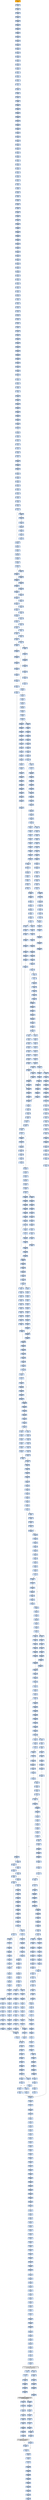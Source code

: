 strict digraph G {
	graph [bgcolor=transparent,
		name=G
	];
	node [color=lightsteelblue,
		fillcolor=lightsteelblue,
		shape=rectangle,
		style=filled
	];
	"0x0042714b"	[color=lightgrey,
		fillcolor=orange,
		label="0x0042714b
pusha"];
	"0x0042714c"	[label="0x0042714c
call"];
	"0x0042714b" -> "0x0042714c"	[color="#000000"];
	"0x00427151"	[label="0x00427151
popl"];
	"0x0042714c" -> "0x00427151"	[color="#000000"];
	"0x00427152"	[label="0x00427152
addl"];
	"0x00427151" -> "0x00427152"	[color="#000000"];
	"0x00427157"	[label="0x00427157
movl"];
	"0x00427152" -> "0x00427157"	[color="#000000"];
	"0x00427159"	[label="0x00427159
addl"];
	"0x00427157" -> "0x00427159"	[color="#000000"];
	"0x0042715b"	[label="0x0042715b
subl"];
	"0x00427159" -> "0x0042715b"	[color="#000000"];
	"0x0042715d"	[label="0x0042715d
movl"];
	"0x0042715b" -> "0x0042715d"	[color="#000000"];
	"0x0042715f"	[label="0x0042715f
lodsw"];
	"0x0042715d" -> "0x0042715f"	[color="#000000"];
	"0x00427161"	[label="0x00427161
shll"];
	"0x0042715f" -> "0x00427161"	[color="#000000"];
	"0x00427164"	[label="0x00427164
movl"];
	"0x00427161" -> "0x00427164"	[color="#000000"];
	"0x00427166"	[label="0x00427166
pushl"];
	"0x00427164" -> "0x00427166"	[color="#000000"];
	"0x00427167"	[label="0x00427167
lodsl"];
	"0x00427166" -> "0x00427167"	[color="#000000"];
	"0x00427168"	[label="0x00427168
subl"];
	"0x00427167" -> "0x00427168"	[color="#000000"];
	"0x0042716a"	[label="0x0042716a
addl"];
	"0x00427168" -> "0x0042716a"	[color="#000000"];
	"0x0042716c"	[label="0x0042716c
movl"];
	"0x0042716a" -> "0x0042716c"	[color="#000000"];
	"0x0042716e"	[label="0x0042716e
pushl"];
	"0x0042716c" -> "0x0042716e"	[color="#000000"];
	"0x0042716f"	[label="0x0042716f
pushl"];
	"0x0042716e" -> "0x0042716f"	[color="#000000"];
	"0x00427170"	[label="0x00427170
decl"];
	"0x0042716f" -> "0x00427170"	[color="#000000"];
	"0x00427171"	[label="0x00427171
movb"];
	"0x00427170" -> "0x00427171"	[color="#000000"];
	"0x00427175"	[label="0x00427175
movb"];
	"0x00427171" -> "0x00427175"	[color="#000000"];
	"0x00427178"	[label="0x00427178
jne"];
	"0x00427175" -> "0x00427178"	[color="#000000"];
	"0x0042717a"	[label="0x0042717a
subl"];
	"0x00427178" -> "0x0042717a"	[color="#000000",
		label=F];
	"0x0042717c"	[label="0x0042717c
lodsb"];
	"0x0042717a" -> "0x0042717c"	[color="#000000"];
	"0x0042717d"	[label="0x0042717d
movl"];
	"0x0042717c" -> "0x0042717d"	[color="#000000"];
	"0x0042717f"	[label="0x0042717f
andb"];
	"0x0042717d" -> "0x0042717f"	[color="#000000"];
	"0x00427182"	[label="0x00427182
andb"];
	"0x0042717f" -> "0x00427182"	[color="#000000"];
	"0x00427184"	[label="0x00427184
shll"];
	"0x00427182" -> "0x00427184"	[color="#000000"];
	"0x00427187"	[label="0x00427187
movb"];
	"0x00427184" -> "0x00427187"	[color="#000000"];
	"0x00427189"	[label="0x00427189
lodsb"];
	"0x00427187" -> "0x00427189"	[color="#000000"];
	"0x0042718a"	[label="0x0042718a
orl"];
	"0x00427189" -> "0x0042718a"	[color="#000000"];
	"0x0042718c"	[label="0x0042718c
pushl"];
	"0x0042718a" -> "0x0042718c"	[color="#000000"];
	"0x0042718d"	[label="0x0042718d
addb"];
	"0x0042718c" -> "0x0042718d"	[color="#000000"];
	"0x0042718f"	[label="0x0042718f
movl"];
	"0x0042718d" -> "0x0042718f"	[color="#000000"];
	"0x00427194"	[label="0x00427194
shll"];
	"0x0042718f" -> "0x00427194"	[color="#000000"];
	"0x00427196"	[label="0x00427196
popl"];
	"0x00427194" -> "0x00427196"	[color="#000000"];
	"0x00427197"	[label="0x00427197
popl"];
	"0x00427196" -> "0x00427197"	[color="#000000"];
	"0x00427198"	[label="0x00427198
movl"];
	"0x00427197" -> "0x00427198"	[color="#000000"];
	"0x0042719a"	[label="0x0042719a
leal"];
	"0x00427198" -> "0x0042719a"	[color="#000000"];
	"0x004271a1"	[label="0x004271a1
pushl"];
	"0x0042719a" -> "0x004271a1"	[color="#000000"];
	"0x004271a2"	[label="0x004271a2
subl"];
	"0x004271a1" -> "0x004271a2"	[color="#000000"];
	"0x004271a4"	[label="0x004271a4
pushl"];
	"0x004271a2" -> "0x004271a4"	[color="#000000"];
	"0x004271a5"	[label="0x004271a5
pushl"];
	"0x004271a4" -> "0x004271a5"	[color="#000000"];
	"0x004271a6"	[label="0x004271a6
movl"];
	"0x004271a5" -> "0x004271a6"	[color="#000000"];
	"0x004271a8"	[label="0x004271a8
pushl"];
	"0x004271a6" -> "0x004271a8"	[color="#000000"];
	"0x004271a9"	[label="0x004271a9
movw"];
	"0x004271a8" -> "0x004271a9"	[color="#000000"];
	"0x004271ac"	[label="0x004271ac
shll"];
	"0x004271a9" -> "0x004271ac"	[color="#000000"];
	"0x004271af"	[label="0x004271af
pushl"];
	"0x004271ac" -> "0x004271af"	[color="#000000"];
	"0x004271b0"	[label="0x004271b0
pushl"];
	"0x004271af" -> "0x004271b0"	[color="#000000"];
	"0x004271b1"	[label="0x004271b1
addl"];
	"0x004271b0" -> "0x004271b1"	[color="#000000"];
	"0x004271b4"	[label="0x004271b4
pushl"];
	"0x004271b1" -> "0x004271b4"	[color="#000000"];
	"0x004271b5"	[label="0x004271b5
pushl"];
	"0x004271b4" -> "0x004271b5"	[color="#000000"];
	"0x004271b6"	[label="0x004271b6
addl"];
	"0x004271b5" -> "0x004271b6"	[color="#000000"];
	"0x004271b9"	[label="0x004271b9
pushl"];
	"0x004271b6" -> "0x004271b9"	[color="#000000"];
	"0x004271ba"	[label="0x004271ba
pushl"];
	"0x004271b9" -> "0x004271ba"	[color="#000000"];
	"0x004271bb"	[label="0x004271bb
call"];
	"0x004271ba" -> "0x004271bb"	[color="#000000"];
	"0x0042721e"	[label="0x0042721e
pushl"];
	"0x004271bb" -> "0x0042721e"	[color="#000000"];
	"0x0042721f"	[label="0x0042721f
pushl"];
	"0x0042721e" -> "0x0042721f"	[color="#000000"];
	"0x00427220"	[label="0x00427220
pushl"];
	"0x0042721f" -> "0x00427220"	[color="#000000"];
	"0x00427221"	[label="0x00427221
pushl"];
	"0x00427220" -> "0x00427221"	[color="#000000"];
	"0x00427222"	[label="0x00427222
subl"];
	"0x00427221" -> "0x00427222"	[color="#000000"];
	"0x00427225"	[label="0x00427225
movl"];
	"0x00427222" -> "0x00427225"	[color="#000000"];
	"0x0042722c"	[label="0x0042722c
movl"];
	"0x00427225" -> "0x0042722c"	[color="#000000"];
	"0x00427234"	[label="0x00427234
movb"];
	"0x0042722c" -> "0x00427234"	[color="#000000"];
	"0x00427239"	[label="0x00427239
movl"];
	"0x00427234" -> "0x00427239"	[color="#000000"];
	"0x00427240"	[label="0x00427240
leal"];
	"0x00427239" -> "0x00427240"	[color="#000000"];
	"0x00427243"	[label="0x00427243
movl"];
	"0x00427240" -> "0x00427243"	[color="#000000"];
	"0x00427247"	[label="0x00427247
movl"];
	"0x00427243" -> "0x00427247"	[color="#000000"];
	"0x0042724c"	[label="0x0042724c
movzbl"];
	"0x00427247" -> "0x0042724c"	[color="#000000"];
	"0x00427250"	[label="0x00427250
movl"];
	"0x0042724c" -> "0x00427250"	[color="#000000"];
	"0x00427252"	[label="0x00427252
shll"];
	"0x00427250" -> "0x00427252"	[color="#000000"];
	"0x00427254"	[label="0x00427254
movl"];
	"0x00427252" -> "0x00427254"	[color="#000000"];
	"0x00427256"	[label="0x00427256
decl"];
	"0x00427254" -> "0x00427256"	[color="#000000"];
	"0x00427257"	[label="0x00427257
movl"];
	"0x00427256" -> "0x00427257"	[color="#000000"];
	"0x0042725b"	[label="0x0042725b
movzbl"];
	"0x00427257" -> "0x0042725b"	[color="#000000"];
	"0x0042725f"	[label="0x0042725f
shll"];
	"0x0042725b" -> "0x0042725f"	[color="#000000"];
	"0x00427261"	[label="0x00427261
decl"];
	"0x0042725f" -> "0x00427261"	[color="#000000"];
	"0x00427262"	[label="0x00427262
movl"];
	"0x00427261" -> "0x00427262"	[color="#000000"];
	"0x00427266"	[label="0x00427266
movl"];
	"0x00427262" -> "0x00427266"	[color="#000000"];
	"0x0042726d"	[label="0x0042726d
movzbl"];
	"0x00427266" -> "0x0042726d"	[color="#000000"];
	"0x00427270"	[label="0x00427270
movl"];
	"0x0042726d" -> "0x00427270"	[color="#000000"];
	"0x00427277"	[label="0x00427277
movl"];
	"0x00427270" -> "0x00427277"	[color="#000000"];
	"0x0042727f"	[label="0x0042727f
movl"];
	"0x00427277" -> "0x0042727f"	[color="#000000"];
	"0x00427285"	[label="0x00427285
movl"];
	"0x0042727f" -> "0x00427285"	[color="#000000"];
	"0x0042728a"	[label="0x0042728a
movl"];
	"0x00427285" -> "0x0042728a"	[color="#000000"];
	"0x0042728e"	[label="0x0042728e
movl"];
	"0x0042728a" -> "0x0042728e"	[color="#000000"];
	"0x00427296"	[label="0x00427296
movl"];
	"0x0042728e" -> "0x00427296"	[color="#000000"];
	"0x0042729e"	[label="0x0042729e
movl"];
	"0x00427296" -> "0x0042729e"	[color="#000000"];
	"0x004272a6"	[label="0x004272a6
movl"];
	"0x0042729e" -> "0x004272a6"	[color="#000000"];
	"0x004272ae"	[label="0x004272ae
movzbl"];
	"0x004272a6" -> "0x004272ae"	[color="#000000"];
	"0x004272b2"	[label="0x004272b2
addl"];
	"0x004272ae" -> "0x004272b2"	[color="#000000"];
	"0x004272b4"	[label="0x004272b4
shll"];
	"0x004272b2" -> "0x004272b4"	[color="#000000"];
	"0x004272b6"	[label="0x004272b6
leal"];
	"0x004272b4" -> "0x004272b6"	[color="#000000"];
	"0x004272bc"	[label="0x004272bc
cmpl"];
	"0x004272b6" -> "0x004272bc"	[color="#000000"];
	"0x004272c0"	[label="0x004272c0
jae"];
	"0x004272bc" -> "0x004272c0"	[color="#000000"];
	"0x004272c2"	[label="0x004272c2
movl"];
	"0x004272c0" -> "0x004272c2"	[color="#000000",
		label=F];
	"0x004272c6"	[label="0x004272c6
movw"];
	"0x004272c2" -> "0x004272c6"	[color="#000000"];
	"0x004272cb"	[label="0x004272cb
addl"];
	"0x004272c6" -> "0x004272cb"	[color="#000000"];
	"0x004272ce"	[label="0x004272ce
loop"];
	"0x004272cb" -> "0x004272ce"	[color="#000000"];
	"0x004272d0"	[label="0x004272d0
movl"];
	"0x004272ce" -> "0x004272d0"	[color="#000000",
		label=F];
	"0x004272d7"	[label="0x004272d7
xorl"];
	"0x004272d0" -> "0x004272d7"	[color="#000000"];
	"0x004272d9"	[label="0x004272d9
movl"];
	"0x004272d7" -> "0x004272d9"	[color="#000000"];
	"0x004272e1"	[label="0x004272e1
movl"];
	"0x004272d9" -> "0x004272e1"	[color="#000000"];
	"0x004272e3"	[label="0x004272e3
addl"];
	"0x004272e1" -> "0x004272e3"	[color="#000000"];
	"0x004272ea"	[label="0x004272ea
movl"];
	"0x004272e3" -> "0x004272ea"	[color="#000000"];
	"0x004272ee"	[label="0x004272ee
xorl"];
	"0x004272ea" -> "0x004272ee"	[color="#000000"];
	"0x004272f0"	[label="0x004272f0
cmpl"];
	"0x004272ee" -> "0x004272f0"	[color="#000000"];
	"0x004272f4"	[label="0x004272f4
je"];
	"0x004272f0" -> "0x004272f4"	[color="#000000"];
	"0x004272fa"	[label="0x004272fa
movzbl"];
	"0x004272f4" -> "0x004272fa"	[color="#000000",
		label=F];
	"0x004272fd"	[label="0x004272fd
shll"];
	"0x004272fa" -> "0x004272fd"	[color="#000000"];
	"0x00427300"	[label="0x00427300
incl"];
	"0x004272fd" -> "0x00427300"	[color="#000000"];
	"0x00427301"	[label="0x00427301
incl"];
	"0x00427300" -> "0x00427301"	[color="#000000"];
	"0x00427302"	[label="0x00427302
orl"];
	"0x00427301" -> "0x00427302"	[color="#000000"];
	"0x00427304"	[label="0x00427304
cmpl"];
	"0x00427302" -> "0x00427304"	[color="#000000"];
	"0x00427307"	[label="0x00427307
jle"];
	"0x00427304" -> "0x00427307"	[color="#000000"];
	"0x00427309"	[label="0x00427309
movl"];
	"0x00427307" -> "0x00427309"	[color="#000000",
		label=F];
	"0x00427310"	[label="0x00427310
cmpl"];
	"0x00427309" -> "0x00427310"	[color="#000000"];
	"0x00427314"	[label="0x00427314
jae"];
	"0x00427310" -> "0x00427314"	[color="#000000"];
	"0x0042731a"	[label="0x0042731a
movl"];
	"0x00427314" -> "0x0042731a"	[color="#000000",
		label=F];
	"0x0042731e"	[label="0x0042731e
andl"];
	"0x0042731a" -> "0x0042731e"	[color="#000000"];
	"0x00427322"	[label="0x00427322
movl"];
	"0x0042731e" -> "0x00427322"	[color="#000000"];
	"0x00427326"	[label="0x00427326
movl"];
	"0x00427322" -> "0x00427326"	[color="#000000"];
	"0x0042732a"	[label="0x0042732a
shll"];
	"0x00427326" -> "0x0042732a"	[color="#000000"];
	"0x0042732d"	[label="0x0042732d
movl"];
	"0x0042732a" -> "0x0042732d"	[color="#000000"];
	"0x00427331"	[label="0x00427331
addl"];
	"0x0042732d" -> "0x00427331"	[color="#000000"];
	"0x00427333"	[label="0x00427333
cmpl"];
	"0x00427331" -> "0x00427333"	[color="#000000"];
	"0x0042733b"	[label="0x0042733b
leal"];
	"0x00427333" -> "0x0042733b"	[color="#000000"];
	"0x0042733e"	[label="0x0042733e
ja"];
	"0x0042733b" -> "0x0042733e"	[color="#000000"];
	"0x00427358"	[label="0x00427358
movl"];
	"0x0042733e" -> "0x00427358"	[color="#000000",
		label=T];
	"0x00427340"	[label="0x00427340
cmpl"];
	"0x0042733e" -> "0x00427340"	[color="#000000",
		label=F];
	"0x0042735c"	[label="0x0042735c
movw"];
	"0x00427358" -> "0x0042735c"	[color="#000000"];
	"0x00427360"	[label="0x00427360
shrl"];
	"0x0042735c" -> "0x00427360"	[color="#000000"];
	"0x00427363"	[label="0x00427363
movzwl"];
	"0x00427360" -> "0x00427363"	[color="#000000"];
	"0x00427366"	[label="0x00427366
imull"];
	"0x00427363" -> "0x00427366"	[color="#000000"];
	"0x00427369"	[label="0x00427369
cmpl"];
	"0x00427366" -> "0x00427369"	[color="#000000"];
	"0x0042736b"	[label="0x0042736b
jae"];
	"0x00427369" -> "0x0042736b"	[color="#000000"];
	"0x00427371"	[label="0x00427371
movl"];
	"0x0042736b" -> "0x00427371"	[color="#000000",
		label=F];
	"0x0042754e"	[label="0x0042754e
movl"];
	"0x0042736b" -> "0x0042754e"	[color="#000000",
		label=T];
	"0x00427375"	[label="0x00427375
movl"];
	"0x00427371" -> "0x00427375"	[color="#000000"];
	"0x0042737a"	[label="0x0042737a
subl"];
	"0x00427375" -> "0x0042737a"	[color="#000000"];
	"0x0042737c"	[label="0x0042737c
movb"];
	"0x0042737a" -> "0x0042737c"	[color="#000000"];
	"0x00427380"	[label="0x00427380
sarl"];
	"0x0042737c" -> "0x00427380"	[color="#000000"];
	"0x00427383"	[label="0x00427383
movl"];
	"0x00427380" -> "0x00427383"	[color="#000000"];
	"0x00427388"	[label="0x00427388
leal"];
	"0x00427383" -> "0x00427388"	[color="#000000"];
	"0x0042738b"	[label="0x0042738b
movzbl"];
	"0x00427388" -> "0x0042738b"	[color="#000000"];
	"0x00427390"	[label="0x00427390
movw"];
	"0x0042738b" -> "0x00427390"	[color="#000000"];
	"0x00427394"	[label="0x00427394
movl"];
	"0x00427390" -> "0x00427394"	[color="#000000"];
	"0x00427398"	[label="0x00427398
andl"];
	"0x00427394" -> "0x00427398"	[color="#000000"];
	"0x0042739c"	[label="0x0042739c
movl"];
	"0x00427398" -> "0x0042739c"	[color="#000000"];
	"0x004273a0"	[label="0x004273a0
shll"];
	"0x0042739c" -> "0x004273a0"	[color="#000000"];
	"0x004273a2"	[label="0x004273a2
movl"];
	"0x004273a0" -> "0x004273a2"	[color="#000000"];
	"0x004273a7"	[label="0x004273a7
subl"];
	"0x004273a2" -> "0x004273a7"	[color="#000000"];
	"0x004273ab"	[label="0x004273ab
sarl"];
	"0x004273a7" -> "0x004273ab"	[color="#000000"];
	"0x004273ad"	[label="0x004273ad
addl"];
	"0x004273ab" -> "0x004273ad"	[color="#000000"];
	"0x004273af"	[label="0x004273af
imull"];
	"0x004273ad" -> "0x004273af"	[color="#000000"];
	"0x004273b5"	[label="0x004273b5
cmpl"];
	"0x004273af" -> "0x004273b5"	[color="#000000"];
	"0x004273ba"	[label="0x004273ba
leal"];
	"0x004273b5" -> "0x004273ba"	[color="#000000"];
	"0x004273c1"	[label="0x004273c1
movl"];
	"0x004273ba" -> "0x004273c1"	[color="#000000"];
	"0x004273c5"	[label="0x004273c5
jle"];
	"0x004273c1" -> "0x004273c5"	[color="#000000"];
	"0x00427495"	[label="0x00427495
leal"];
	"0x004273c5" -> "0x00427495"	[color="#000000",
		label=T];
	"0x004273cb"	[label="0x004273cb
movl"];
	"0x004273c5" -> "0x004273cb"	[color="#000000",
		label=F];
	"0x00427498"	[label="0x00427498
movl"];
	"0x00427495" -> "0x00427498"	[color="#000000"];
	"0x0042749c"	[label="0x0042749c
addl"];
	"0x00427498" -> "0x0042749c"	[color="#000000"];
	"0x0042749e"	[label="0x0042749e
cmpl"];
	"0x0042749c" -> "0x0042749e"	[color="#000000"];
	"0x004274a6"	[label="0x004274a6
ja"];
	"0x0042749e" -> "0x004274a6"	[color="#000000"];
	"0x004274c0"	[label="0x004274c0
movl"];
	"0x004274a6" -> "0x004274c0"	[color="#000000",
		label=T];
	"0x004274a8"	[label="0x004274a8
cmpl"];
	"0x004274a6" -> "0x004274a8"	[color="#000000",
		label=F];
	"0x004274c4"	[label="0x004274c4
movw"];
	"0x004274c0" -> "0x004274c4"	[color="#000000"];
	"0x004274c8"	[label="0x004274c8
shrl"];
	"0x004274c4" -> "0x004274c8"	[color="#000000"];
	"0x004274cb"	[label="0x004274cb
movzwl"];
	"0x004274c8" -> "0x004274cb"	[color="#000000"];
	"0x004274ce"	[label="0x004274ce
imull"];
	"0x004274cb" -> "0x004274ce"	[color="#000000"];
	"0x004274d1"	[label="0x004274d1
cmpl"];
	"0x004274ce" -> "0x004274d1"	[color="#000000"];
	"0x004274d3"	[label="0x004274d3
jae"];
	"0x004274d1" -> "0x004274d3"	[color="#000000"];
	"0x004274d5"	[label="0x004274d5
movl"];
	"0x004274d3" -> "0x004274d5"	[color="#000000",
		label=F];
	"0x004274ee"	[label="0x004274ee
subl"];
	"0x004274d3" -> "0x004274ee"	[color="#000000",
		label=T];
	"0x004274d9"	[label="0x004274d9
movl"];
	"0x004274d5" -> "0x004274d9"	[color="#000000"];
	"0x004274de"	[label="0x004274de
subl"];
	"0x004274d9" -> "0x004274de"	[color="#000000"];
	"0x004274e0"	[label="0x004274e0
movl"];
	"0x004274de" -> "0x004274e0"	[color="#000000"];
	"0x004274e2"	[label="0x004274e2
sarl"];
	"0x004274e0" -> "0x004274e2"	[color="#000000"];
	"0x004274e5"	[label="0x004274e5
leal"];
	"0x004274e2" -> "0x004274e5"	[color="#000000"];
	"0x004274e8"	[label="0x004274e8
movw"];
	"0x004274e5" -> "0x004274e8"	[color="#000000"];
	"0x004274ec"	[label="0x004274ec
jmp"];
	"0x004274e8" -> "0x004274ec"	[color="#000000"];
	"0x0042748d"	[label="0x0042748d
cmpl"];
	"0x004274ec" -> "0x0042748d"	[color="#000000"];
	"0x00427493"	[label="0x00427493
jg"];
	"0x0042748d" -> "0x00427493"	[color="#000000"];
	"0x00427506"	[label="0x00427506
movl"];
	"0x00427493" -> "0x00427506"	[color="#000000",
		label=T];
	"0x004274f2"	[label="0x004274f2
subl"];
	"0x004274ee" -> "0x004274f2"	[color="#000000"];
	"0x004274f4"	[label="0x004274f4
movl"];
	"0x004274f2" -> "0x004274f4"	[color="#000000"];
	"0x004274f6"	[label="0x004274f6
leal"];
	"0x004274f4" -> "0x004274f6"	[color="#000000"];
	"0x004274f9"	[label="0x004274f9
shrw"];
	"0x004274f6" -> "0x004274f9"	[color="#000000"];
	"0x004274fd"	[label="0x004274fd
subw"];
	"0x004274f9" -> "0x004274fd"	[color="#000000"];
	"0x00427500"	[label="0x00427500
movw"];
	"0x004274fd" -> "0x00427500"	[color="#000000"];
	"0x00427504"	[label="0x00427504
jmp"];
	"0x00427500" -> "0x00427504"	[color="#000000"];
	"0x00427504" -> "0x0042748d"	[color="#000000"];
	"0x0042750a"	[label="0x0042750a
movl"];
	"0x00427506" -> "0x0042750a"	[color="#000000"];
	"0x0042750c"	[label="0x0042750c
movl"];
	"0x0042750a" -> "0x0042750c"	[color="#000000"];
	"0x00427513"	[label="0x00427513
movb"];
	"0x0042750c" -> "0x00427513"	[color="#000000"];
	"0x00427517"	[label="0x00427517
movb"];
	"0x00427513" -> "0x00427517"	[color="#000000"];
	"0x0042751a"	[label="0x0042751a
incl"];
	"0x00427517" -> "0x0042751a"	[color="#000000"];
	"0x0042751b"	[label="0x0042751b
cmpl"];
	"0x0042751a" -> "0x0042751b"	[color="#000000"];
	"0x00427520"	[label="0x00427520
movl"];
	"0x0042751b" -> "0x00427520"	[color="#000000"];
	"0x00427524"	[label="0x00427524
jg"];
	"0x00427520" -> "0x00427524"	[color="#000000"];
	"0x00427526"	[label="0x00427526
movl"];
	"0x00427524" -> "0x00427526"	[color="#000000",
		label=F];
	"0x00427533"	[label="0x00427533
cmpl"];
	"0x00427524" -> "0x00427533"	[color="#000000",
		label=T];
	"0x0042752e"	[label="0x0042752e
jmp"];
	"0x00427526" -> "0x0042752e"	[color="#000000"];
	"0x00427c4f"	[label="0x00427c4f
movl"];
	"0x0042752e" -> "0x00427c4f"	[color="#000000"];
	"0x00427c56"	[label="0x00427c56
cmpl"];
	"0x00427c4f" -> "0x00427c56"	[color="#000000"];
	"0x00427c5a"	[label="0x00427c5a
jb"];
	"0x00427c56" -> "0x00427c5a"	[color="#000000"];
	"0x00427c60"	[label="0x00427c60
cmpl"];
	"0x00427c5a" -> "0x00427c60"	[color="#000000",
		label=F];
	"0x00427344"	[label="0x00427344
je"];
	"0x00427340" -> "0x00427344"	[color="#000000"];
	"0x0042734a"	[label="0x0042734a
shll"];
	"0x00427344" -> "0x0042734a"	[color="#000000",
		label=F];
	"0x0042734f"	[label="0x0042734f
movzbl"];
	"0x0042734a" -> "0x0042734f"	[color="#000000"];
	"0x00427352"	[label="0x00427352
shll"];
	"0x0042734f" -> "0x00427352"	[color="#000000"];
	"0x00427355"	[label="0x00427355
incl"];
	"0x00427352" -> "0x00427355"	[color="#000000"];
	"0x00427356"	[label="0x00427356
orl"];
	"0x00427355" -> "0x00427356"	[color="#000000"];
	"0x00427356" -> "0x00427358"	[color="#000000"];
	"0x004274ac"	[label="0x004274ac
je"];
	"0x004274a8" -> "0x004274ac"	[color="#000000"];
	"0x004274b2"	[label="0x004274b2
shll"];
	"0x004274ac" -> "0x004274b2"	[color="#000000",
		label=F];
	"0x004274b7"	[label="0x004274b7
movzbl"];
	"0x004274b2" -> "0x004274b7"	[color="#000000"];
	"0x004274ba"	[label="0x004274ba
shll"];
	"0x004274b7" -> "0x004274ba"	[color="#000000"];
	"0x004274bd"	[label="0x004274bd
incl"];
	"0x004274ba" -> "0x004274bd"	[color="#000000"];
	"0x004274be"	[label="0x004274be
orl"];
	"0x004274bd" -> "0x004274be"	[color="#000000"];
	"0x004274be" -> "0x004274c0"	[color="#000000"];
	"0x00427552"	[label="0x00427552
subl"];
	"0x0042754e" -> "0x00427552"	[color="#000000"];
	"0x00427554"	[label="0x00427554
movl"];
	"0x00427552" -> "0x00427554"	[color="#000000"];
	"0x00427558"	[label="0x00427558
subl"];
	"0x00427554" -> "0x00427558"	[color="#000000"];
	"0x0042755a"	[label="0x0042755a
movl"];
	"0x00427558" -> "0x0042755a"	[color="#000000"];
	"0x0042755c"	[label="0x0042755c
shrw"];
	"0x0042755a" -> "0x0042755c"	[color="#000000"];
	"0x00427560"	[label="0x00427560
subw"];
	"0x0042755c" -> "0x00427560"	[color="#000000"];
	"0x00427563"	[label="0x00427563
cmpl"];
	"0x00427560" -> "0x00427563"	[color="#000000"];
	"0x00427569"	[label="0x00427569
movw"];
	"0x00427563" -> "0x00427569"	[color="#000000"];
	"0x0042756d"	[label="0x0042756d
movl"];
	"0x00427569" -> "0x0042756d"	[color="#000000"];
	"0x00427571"	[label="0x00427571
leal"];
	"0x0042756d" -> "0x00427571"	[color="#000000"];
	"0x00427575"	[label="0x00427575
movl"];
	"0x00427571" -> "0x00427575"	[color="#000000"];
	"0x00427579"	[label="0x00427579
ja"];
	"0x00427575" -> "0x00427579"	[color="#000000"];
	"0x0042757b"	[label="0x0042757b
cmpl"];
	"0x00427579" -> "0x0042757b"	[color="#000000",
		label=F];
	"0x00427591"	[label="0x00427591
movl"];
	"0x00427579" -> "0x00427591"	[color="#000000",
		label=T];
	"0x0042757f"	[label="0x0042757f
je"];
	"0x0042757b" -> "0x0042757f"	[color="#000000"];
	"0x00427585"	[label="0x00427585
movzbl"];
	"0x0042757f" -> "0x00427585"	[color="#000000",
		label=F];
	"0x00427588"	[label="0x00427588
shll"];
	"0x00427585" -> "0x00427588"	[color="#000000"];
	"0x0042758b"	[label="0x0042758b
shll"];
	"0x00427588" -> "0x0042758b"	[color="#000000"];
	"0x0042758e"	[label="0x0042758e
incl"];
	"0x0042758b" -> "0x0042758e"	[color="#000000"];
	"0x0042758f"	[label="0x0042758f
orl"];
	"0x0042758e" -> "0x0042758f"	[color="#000000"];
	"0x0042758f" -> "0x00427591"	[color="#000000"];
	"0x00427595"	[label="0x00427595
movl"];
	"0x00427591" -> "0x00427595"	[color="#000000"];
	"0x00427597"	[label="0x00427597
shrl"];
	"0x00427595" -> "0x00427597"	[color="#000000"];
	"0x0042759a"	[label="0x0042759a
movw"];
	"0x00427597" -> "0x0042759a"	[color="#000000"];
	"0x004275a1"	[label="0x004275a1
movzwl"];
	"0x0042759a" -> "0x004275a1"	[color="#000000"];
	"0x004275a4"	[label="0x004275a4
imull"];
	"0x004275a1" -> "0x004275a4"	[color="#000000"];
	"0x004275a7"	[label="0x004275a7
cmpl"];
	"0x004275a4" -> "0x004275a7"	[color="#000000"];
	"0x004275a9"	[label="0x004275a9
jae"];
	"0x004275a7" -> "0x004275a9"	[color="#000000"];
	"0x004275ab"	[label="0x004275ab
movl"];
	"0x004275a9" -> "0x004275ab"	[color="#000000",
		label=F];
	"0x004275fd"	[label="0x004275fd
movl"];
	"0x004275a9" -> "0x004275fd"	[color="#000000",
		label=T];
	"0x004275ad"	[label="0x004275ad
movl"];
	"0x004275ab" -> "0x004275ad"	[color="#000000"];
	"0x004275b2"	[label="0x004275b2
subl"];
	"0x004275ad" -> "0x004275b2"	[color="#000000"];
	"0x004275b4"	[label="0x004275b4
movl"];
	"0x004275b2" -> "0x004275b4"	[color="#000000"];
	"0x004275b8"	[label="0x004275b8
sarl"];
	"0x004275b4" -> "0x004275b8"	[color="#000000"];
	"0x004275bb"	[label="0x004275bb
movl"];
	"0x004275b8" -> "0x004275bb"	[color="#000000"];
	"0x004275bf"	[label="0x004275bf
leal"];
	"0x004275bb" -> "0x004275bf"	[color="#000000"];
	"0x004275c2"	[label="0x004275c2
movl"];
	"0x004275bf" -> "0x004275c2"	[color="#000000"];
	"0x004275c6"	[label="0x004275c6
movl"];
	"0x004275c2" -> "0x004275c6"	[color="#000000"];
	"0x004275ca"	[label="0x004275ca
movl"];
	"0x004275c6" -> "0x004275ca"	[color="#000000"];
	"0x004275ce"	[label="0x004275ce
movw"];
	"0x004275ca" -> "0x004275ce"	[color="#000000"];
	"0x004275d5"	[label="0x004275d5
movl"];
	"0x004275ce" -> "0x004275d5"	[color="#000000"];
	"0x004275d9"	[label="0x004275d9
movl"];
	"0x004275d5" -> "0x004275d9"	[color="#000000"];
	"0x004275dd"	[label="0x004275dd
movl"];
	"0x004275d9" -> "0x004275dd"	[color="#000000"];
	"0x004275e1"	[label="0x004275e1
xorl"];
	"0x004275dd" -> "0x004275e1"	[color="#000000"];
	"0x004275e3"	[label="0x004275e3
cmpl"];
	"0x004275e1" -> "0x004275e3"	[color="#000000"];
	"0x004275e8"	[label="0x004275e8
setg"];
	"0x004275e3" -> "0x004275e8"	[color="#000000"];
	"0x004275eb"	[label="0x004275eb
addl"];
	"0x004275e8" -> "0x004275eb"	[color="#000000"];
	"0x004275f1"	[label="0x004275f1
leal"];
	"0x004275eb" -> "0x004275f1"	[color="#000000"];
	"0x004275f4"	[label="0x004275f4
movl"];
	"0x004275f1" -> "0x004275f4"	[color="#000000"];
	"0x004275f8"	[label="0x004275f8
jmp"];
	"0x004275f4" -> "0x004275f8"	[color="#000000"];
	"0x00427871"	[label="0x00427871
cmpl"];
	"0x004275f8" -> "0x00427871"	[color="#000000"];
	"0x00427877"	[label="0x00427877
ja"];
	"0x00427871" -> "0x00427877"	[color="#000000"];
	"0x0042788f"	[label="0x0042788f
movw"];
	"0x00427877" -> "0x0042788f"	[color="#000000",
		label=T];
	"0x00427879"	[label="0x00427879
cmpl"];
	"0x00427877" -> "0x00427879"	[color="#000000",
		label=F];
	"0x00427892"	[label="0x00427892
movl"];
	"0x0042788f" -> "0x00427892"	[color="#000000"];
	"0x00427894"	[label="0x00427894
shrl"];
	"0x00427892" -> "0x00427894"	[color="#000000"];
	"0x00427897"	[label="0x00427897
movzwl"];
	"0x00427894" -> "0x00427897"	[color="#000000"];
	"0x0042789a"	[label="0x0042789a
imull"];
	"0x00427897" -> "0x0042789a"	[color="#000000"];
	"0x0042789d"	[label="0x0042789d
cmpl"];
	"0x0042789a" -> "0x0042789d"	[color="#000000"];
	"0x0042789f"	[label="0x0042789f
jae"];
	"0x0042789d" -> "0x0042789f"	[color="#000000"];
	"0x004278a1"	[label="0x004278a1
movl"];
	"0x0042789f" -> "0x004278a1"	[color="#000000",
		label=F];
	"0x004278d0"	[label="0x004278d0
subl"];
	"0x0042789f" -> "0x004278d0"	[color="#000000",
		label=T];
	"0x004278a5"	[label="0x004278a5
movl"];
	"0x004278a1" -> "0x004278a5"	[color="#000000"];
	"0x004278aa"	[label="0x004278aa
subl"];
	"0x004278a5" -> "0x004278aa"	[color="#000000"];
	"0x004278ac"	[label="0x004278ac
shll"];
	"0x004278aa" -> "0x004278ac"	[color="#000000"];
	"0x004278b1"	[label="0x004278b1
sarl"];
	"0x004278ac" -> "0x004278b1"	[color="#000000"];
	"0x004278b4"	[label="0x004278b4
movl"];
	"0x004278b1" -> "0x004278b4"	[color="#000000"];
	"0x004278bc"	[label="0x004278bc
leal"];
	"0x004278b4" -> "0x004278bc"	[color="#000000"];
	"0x004278bf"	[label="0x004278bf
movw"];
	"0x004278bc" -> "0x004278bf"	[color="#000000"];
	"0x004278c2"	[label="0x004278c2
movl"];
	"0x004278bf" -> "0x004278c2"	[color="#000000"];
	"0x004278c6"	[label="0x004278c6
leal"];
	"0x004278c2" -> "0x004278c6"	[color="#000000"];
	"0x004278ca"	[label="0x004278ca
movl"];
	"0x004278c6" -> "0x004278ca"	[color="#000000"];
	"0x004278ce"	[label="0x004278ce
jmp"];
	"0x004278ca" -> "0x004278ce"	[color="#000000"];
	"0x00427942"	[label="0x00427942
movl"];
	"0x004278ce" -> "0x00427942"	[color="#000000"];
	"0x0042794a"	[label="0x0042794a
jmp"];
	"0x00427942" -> "0x0042794a"	[color="#000000"];
	"0x0042797b"	[label="0x0042797b
movl"];
	"0x0042794a" -> "0x0042797b"	[color="#000000"];
	"0x0042797f"	[label="0x0042797f
movl"];
	"0x0042797b" -> "0x0042797f"	[color="#000000"];
	"0x00427984"	[label="0x00427984
movl"];
	"0x0042797f" -> "0x00427984"	[color="#000000"];
	"0x00427988"	[label="0x00427988
leal"];
	"0x00427984" -> "0x00427988"	[color="#000000"];
	"0x0042798b"	[label="0x0042798b
movl"];
	"0x00427988" -> "0x0042798b"	[color="#000000"];
	"0x0042798f"	[label="0x0042798f
addl"];
	"0x0042798b" -> "0x0042798f"	[color="#000000"];
	"0x00427991"	[label="0x00427991
cmpl"];
	"0x0042798f" -> "0x00427991"	[color="#000000"];
	"0x00427999"	[label="0x00427999
ja"];
	"0x00427991" -> "0x00427999"	[color="#000000"];
	"0x004279b3"	[label="0x004279b3
movl"];
	"0x00427999" -> "0x004279b3"	[color="#000000",
		label=T];
	"0x0042799b"	[label="0x0042799b
cmpl"];
	"0x00427999" -> "0x0042799b"	[color="#000000",
		label=F];
	"0x004279b7"	[label="0x004279b7
movw"];
	"0x004279b3" -> "0x004279b7"	[color="#000000"];
	"0x004279ba"	[label="0x004279ba
shrl"];
	"0x004279b7" -> "0x004279ba"	[color="#000000"];
	"0x004279bd"	[label="0x004279bd
movzwl"];
	"0x004279ba" -> "0x004279bd"	[color="#000000"];
	"0x004279c0"	[label="0x004279c0
imull"];
	"0x004279bd" -> "0x004279c0"	[color="#000000"];
	"0x004279c3"	[label="0x004279c3
cmpl"];
	"0x004279c0" -> "0x004279c3"	[color="#000000"];
	"0x004279c5"	[label="0x004279c5
jae"];
	"0x004279c3" -> "0x004279c5"	[color="#000000"];
	"0x004279c7"	[label="0x004279c7
movl"];
	"0x004279c5" -> "0x004279c7"	[color="#000000",
		label=F];
	"0x004279df"	[label="0x004279df
subl"];
	"0x004279c5" -> "0x004279df"	[color="#000000",
		label=T];
	"0x004279cb"	[label="0x004279cb
movl"];
	"0x004279c7" -> "0x004279cb"	[color="#000000"];
	"0x004279d0"	[label="0x004279d0
subl"];
	"0x004279cb" -> "0x004279d0"	[color="#000000"];
	"0x004279d2"	[label="0x004279d2
sarl"];
	"0x004279d0" -> "0x004279d2"	[color="#000000"];
	"0x004279d5"	[label="0x004279d5
leal"];
	"0x004279d2" -> "0x004279d5"	[color="#000000"];
	"0x004279d8"	[label="0x004279d8
movl"];
	"0x004279d5" -> "0x004279d8"	[color="#000000"];
	"0x004279da"	[label="0x004279da
movw"];
	"0x004279d8" -> "0x004279da"	[color="#000000"];
	"0x004279dd"	[label="0x004279dd
jmp"];
	"0x004279da" -> "0x004279dd"	[color="#000000"];
	"0x004279f4"	[label="0x004279f4
movl"];
	"0x004279dd" -> "0x004279f4"	[color="#000000"];
	"0x004279f8"	[label="0x004279f8
decl"];
	"0x004279f4" -> "0x004279f8"	[color="#000000"];
	"0x004279f9"	[label="0x004279f9
movl"];
	"0x004279f8" -> "0x004279f9"	[color="#000000"];
	"0x004279fd"	[label="0x004279fd
jne"];
	"0x004279f9" -> "0x004279fd"	[color="#000000"];
	"0x004279ff"	[label="0x004279ff
movb"];
	"0x004279fd" -> "0x004279ff"	[color="#000000",
		label=F];
	"0x00427a03"	[label="0x00427a03
movl"];
	"0x004279ff" -> "0x00427a03"	[color="#000000"];
	"0x00427a08"	[label="0x00427a08
shll"];
	"0x00427a03" -> "0x00427a08"	[color="#000000"];
	"0x00427a0a"	[label="0x00427a0a
subl"];
	"0x00427a08" -> "0x00427a0a"	[color="#000000"];
	"0x00427a0c"	[label="0x00427a0c
addl"];
	"0x00427a0a" -> "0x00427a0c"	[color="#000000"];
	"0x00427a10"	[label="0x00427a10
cmpl"];
	"0x00427a0c" -> "0x00427a10"	[color="#000000"];
	"0x00427a15"	[label="0x00427a15
movl"];
	"0x00427a10" -> "0x00427a15"	[color="#000000"];
	"0x00427a19"	[label="0x00427a19
jg"];
	"0x00427a15" -> "0x00427a19"	[color="#000000"];
	"0x00427a1f"	[label="0x00427a1f
addl"];
	"0x00427a19" -> "0x00427a1f"	[color="#000000",
		label=F];
	"0x00427c06"	[label="0x00427c06
movl"];
	"0x00427a19" -> "0x00427c06"	[color="#000000",
		label=T];
	"0x00427a24"	[label="0x00427a24
cmpl"];
	"0x00427a1f" -> "0x00427a24"	[color="#000000"];
	"0x00427a27"	[label="0x00427a27
movl"];
	"0x00427a24" -> "0x00427a27"	[color="#000000"];
	"0x00427a29"	[label="0x00427a29
jle"];
	"0x00427a27" -> "0x00427a29"	[color="#000000"];
	"0x00427a30"	[label="0x00427a30
movl"];
	"0x00427a29" -> "0x00427a30"	[color="#000000",
		label=T];
	"0x00427a2b"	[label="0x00427a2b
movl"];
	"0x00427a29" -> "0x00427a2b"	[color="#000000",
		label=F];
	"0x00427a34"	[label="0x00427a34
shll"];
	"0x00427a30" -> "0x00427a34"	[color="#000000"];
	"0x00427a37"	[label="0x00427a37
movl"];
	"0x00427a34" -> "0x00427a37"	[color="#000000"];
	"0x00427a3f"	[label="0x00427a3f
leal"];
	"0x00427a37" -> "0x00427a3f"	[color="#000000"];
	"0x00427a46"	[label="0x00427a46
movl"];
	"0x00427a3f" -> "0x00427a46"	[color="#000000"];
	"0x00427a4a"	[label="0x00427a4a
movl"];
	"0x00427a46" -> "0x00427a4a"	[color="#000000"];
	"0x00427a4f"	[label="0x00427a4f
leal"];
	"0x00427a4a" -> "0x00427a4f"	[color="#000000"];
	"0x00427a52"	[label="0x00427a52
movl"];
	"0x00427a4f" -> "0x00427a52"	[color="#000000"];
	"0x00427a56"	[label="0x00427a56
addl"];
	"0x00427a52" -> "0x00427a56"	[color="#000000"];
	"0x00427a58"	[label="0x00427a58
cmpl"];
	"0x00427a56" -> "0x00427a58"	[color="#000000"];
	"0x00427a60"	[label="0x00427a60
ja"];
	"0x00427a58" -> "0x00427a60"	[color="#000000"];
	"0x00427a7a"	[label="0x00427a7a
movl"];
	"0x00427a60" -> "0x00427a7a"	[color="#000000",
		label=T];
	"0x00427a62"	[label="0x00427a62
cmpl"];
	"0x00427a60" -> "0x00427a62"	[color="#000000",
		label=F];
	"0x00427a7e"	[label="0x00427a7e
movw"];
	"0x00427a7a" -> "0x00427a7e"	[color="#000000"];
	"0x00427a81"	[label="0x00427a81
shrl"];
	"0x00427a7e" -> "0x00427a81"	[color="#000000"];
	"0x00427a84"	[label="0x00427a84
movzwl"];
	"0x00427a81" -> "0x00427a84"	[color="#000000"];
	"0x00427a87"	[label="0x00427a87
imull"];
	"0x00427a84" -> "0x00427a87"	[color="#000000"];
	"0x00427a8a"	[label="0x00427a8a
cmpl"];
	"0x00427a87" -> "0x00427a8a"	[color="#000000"];
	"0x00427a8c"	[label="0x00427a8c
jae"];
	"0x00427a8a" -> "0x00427a8c"	[color="#000000"];
	"0x00427a8e"	[label="0x00427a8e
movl"];
	"0x00427a8c" -> "0x00427a8e"	[color="#000000",
		label=F];
	"0x00427aa6"	[label="0x00427aa6
subl"];
	"0x00427a8c" -> "0x00427aa6"	[color="#000000",
		label=T];
	"0x00427a92"	[label="0x00427a92
movl"];
	"0x00427a8e" -> "0x00427a92"	[color="#000000"];
	"0x00427a97"	[label="0x00427a97
subl"];
	"0x00427a92" -> "0x00427a97"	[color="#000000"];
	"0x00427a99"	[label="0x00427a99
sarl"];
	"0x00427a97" -> "0x00427a99"	[color="#000000"];
	"0x00427a9c"	[label="0x00427a9c
leal"];
	"0x00427a99" -> "0x00427a9c"	[color="#000000"];
	"0x00427a9f"	[label="0x00427a9f
movw"];
	"0x00427a9c" -> "0x00427a9f"	[color="#000000"];
	"0x00427aa2"	[label="0x00427aa2
movl"];
	"0x00427a9f" -> "0x00427aa2"	[color="#000000"];
	"0x00427aa4"	[label="0x00427aa4
jmp"];
	"0x00427aa2" -> "0x00427aa4"	[color="#000000"];
	"0x00427abb"	[label="0x00427abb
movl"];
	"0x00427aa4" -> "0x00427abb"	[color="#000000"];
	"0x00427abf"	[label="0x00427abf
decl"];
	"0x00427abb" -> "0x00427abf"	[color="#000000"];
	"0x00427ac0"	[label="0x00427ac0
movl"];
	"0x00427abf" -> "0x00427ac0"	[color="#000000"];
	"0x00427ac4"	[label="0x00427ac4
jne"];
	"0x00427ac0" -> "0x00427ac4"	[color="#000000"];
	"0x00427ac6"	[label="0x00427ac6
leal"];
	"0x00427ac4" -> "0x00427ac6"	[color="#000000",
		label=F];
	"0x00427a66"	[label="0x00427a66
je"];
	"0x00427a62" -> "0x00427a66"	[color="#000000"];
	"0x00427a6c"	[label="0x00427a6c
shll"];
	"0x00427a66" -> "0x00427a6c"	[color="#000000",
		label=F];
	"0x00427a71"	[label="0x00427a71
movzbl"];
	"0x00427a6c" -> "0x00427a71"	[color="#000000"];
	"0x00427a74"	[label="0x00427a74
shll"];
	"0x00427a71" -> "0x00427a74"	[color="#000000"];
	"0x00427a77"	[label="0x00427a77
incl"];
	"0x00427a74" -> "0x00427a77"	[color="#000000"];
	"0x00427a78"	[label="0x00427a78
orl"];
	"0x00427a77" -> "0x00427a78"	[color="#000000"];
	"0x00427a78" -> "0x00427a7a"	[color="#000000"];
	"0x00427aaa"	[label="0x00427aaa
subl"];
	"0x00427aa6" -> "0x00427aaa"	[color="#000000"];
	"0x00427aac"	[label="0x00427aac
movl"];
	"0x00427aaa" -> "0x00427aac"	[color="#000000"];
	"0x00427aae"	[label="0x00427aae
shrw"];
	"0x00427aac" -> "0x00427aae"	[color="#000000"];
	"0x00427ab2"	[label="0x00427ab2
subw"];
	"0x00427aae" -> "0x00427ab2"	[color="#000000"];
	"0x00427ab5"	[label="0x00427ab5
leal"];
	"0x00427ab2" -> "0x00427ab5"	[color="#000000"];
	"0x00427ab8"	[label="0x00427ab8
movw"];
	"0x00427ab5" -> "0x00427ab8"	[color="#000000"];
	"0x00427ab8" -> "0x00427abb"	[color="#000000"];
	"0x00427ac9"	[label="0x00427ac9
cmpl"];
	"0x00427ac6" -> "0x00427ac9"	[color="#000000"];
	"0x00427acc"	[label="0x00427acc
movl"];
	"0x00427ac9" -> "0x00427acc"	[color="#000000"];
	"0x00427acf"	[label="0x00427acf
jle"];
	"0x00427acc" -> "0x00427acf"	[color="#000000"];
	"0x00427ad5"	[label="0x00427ad5
movl"];
	"0x00427acf" -> "0x00427ad5"	[color="#000000",
		label=F];
	"0x00427bfc"	[label="0x00427bfc
movl"];
	"0x00427acf" -> "0x00427bfc"	[color="#000000",
		label=T];
	"0x00427ad7"	[label="0x00427ad7
movl"];
	"0x00427ad5" -> "0x00427ad7"	[color="#000000"];
	"0x00427ad9"	[label="0x00427ad9
sarl"];
	"0x00427ad7" -> "0x00427ad9"	[color="#000000"];
	"0x00427adb"	[label="0x00427adb
andl"];
	"0x00427ad9" -> "0x00427adb"	[color="#000000"];
	"0x00427ade"	[label="0x00427ade
leal"];
	"0x00427adb" -> "0x00427ade"	[color="#000000"];
	"0x00427ae1"	[label="0x00427ae1
orl"];
	"0x00427ade" -> "0x00427ae1"	[color="#000000"];
	"0x00427ae4"	[label="0x00427ae4
cmpl"];
	"0x00427ae1" -> "0x00427ae4"	[color="#000000"];
	"0x00427ae7"	[label="0x00427ae7
movl"];
	"0x00427ae4" -> "0x00427ae7"	[color="#000000"];
	"0x00427aeb"	[label="0x00427aeb
jg"];
	"0x00427ae7" -> "0x00427aeb"	[color="#000000"];
	"0x00427aed"	[label="0x00427aed
movl"];
	"0x00427aeb" -> "0x00427aed"	[color="#000000",
		label=F];
	"0x00427b09"	[label="0x00427b09
leal"];
	"0x00427aeb" -> "0x00427b09"	[color="#000000",
		label=T];
	"0x00427af1"	[label="0x00427af1
shll"];
	"0x00427aed" -> "0x00427af1"	[color="#000000"];
	"0x00427af3"	[label="0x00427af3
addl"];
	"0x00427af1" -> "0x00427af3"	[color="#000000"];
	"0x00427af5"	[label="0x00427af5
movl"];
	"0x00427af3" -> "0x00427af5"	[color="#000000"];
	"0x00427af8"	[label="0x00427af8
leal"];
	"0x00427af5" -> "0x00427af8"	[color="#000000"];
	"0x00427afc"	[label="0x00427afc
subl"];
	"0x00427af8" -> "0x00427afc"	[color="#000000"];
	"0x00427afe"	[label="0x00427afe
addl"];
	"0x00427afc" -> "0x00427afe"	[color="#000000"];
	"0x00427b03"	[label="0x00427b03
movl"];
	"0x00427afe" -> "0x00427b03"	[color="#000000"];
	"0x00427b07"	[label="0x00427b07
jmp"];
	"0x00427b03" -> "0x00427b07"	[color="#000000"];
	"0x00427b5f"	[label="0x00427b5f
movl"];
	"0x00427b07" -> "0x00427b5f"	[color="#000000"];
	"0x00427b67"	[label="0x00427b67
movl"];
	"0x00427b5f" -> "0x00427b67"	[color="#000000"];
	"0x00427b6c"	[label="0x00427b6c
movl"];
	"0x00427b67" -> "0x00427b6c"	[color="#000000"];
	"0x00427b70"	[label="0x00427b70
addl"];
	"0x00427b6c" -> "0x00427b70"	[color="#000000"];
	"0x00427b72"	[label="0x00427b72
movl"];
	"0x00427b70" -> "0x00427b72"	[color="#000000"];
	"0x00427b76"	[label="0x00427b76
addl"];
	"0x00427b72" -> "0x00427b76"	[color="#000000"];
	"0x00427b78"	[label="0x00427b78
cmpl"];
	"0x00427b76" -> "0x00427b78"	[color="#000000"];
	"0x00427b80"	[label="0x00427b80
ja"];
	"0x00427b78" -> "0x00427b80"	[color="#000000"];
	"0x00427b9a"	[label="0x00427b9a
movl"];
	"0x00427b80" -> "0x00427b9a"	[color="#000000",
		label=T];
	"0x00427b82"	[label="0x00427b82
cmpl"];
	"0x00427b80" -> "0x00427b82"	[color="#000000",
		label=F];
	"0x00427b9e"	[label="0x00427b9e
movw"];
	"0x00427b9a" -> "0x00427b9e"	[color="#000000"];
	"0x00427ba2"	[label="0x00427ba2
shrl"];
	"0x00427b9e" -> "0x00427ba2"	[color="#000000"];
	"0x00427ba5"	[label="0x00427ba5
movzwl"];
	"0x00427ba2" -> "0x00427ba5"	[color="#000000"];
	"0x00427ba8"	[label="0x00427ba8
imull"];
	"0x00427ba5" -> "0x00427ba8"	[color="#000000"];
	"0x00427bab"	[label="0x00427bab
cmpl"];
	"0x00427ba8" -> "0x00427bab"	[color="#000000"];
	"0x00427bad"	[label="0x00427bad
jae"];
	"0x00427bab" -> "0x00427bad"	[color="#000000"];
	"0x00427baf"	[label="0x00427baf
movl"];
	"0x00427bad" -> "0x00427baf"	[color="#000000",
		label=F];
	"0x00427bca"	[label="0x00427bca
subl"];
	"0x00427bad" -> "0x00427bca"	[color="#000000",
		label=T];
	"0x00427bb3"	[label="0x00427bb3
movl"];
	"0x00427baf" -> "0x00427bb3"	[color="#000000"];
	"0x00427bb8"	[label="0x00427bb8
subl"];
	"0x00427bb3" -> "0x00427bb8"	[color="#000000"];
	"0x00427bba"	[label="0x00427bba
sarl"];
	"0x00427bb8" -> "0x00427bba"	[color="#000000"];
	"0x00427bbd"	[label="0x00427bbd
leal"];
	"0x00427bba" -> "0x00427bbd"	[color="#000000"];
	"0x00427bc0"	[label="0x00427bc0
movw"];
	"0x00427bbd" -> "0x00427bc0"	[color="#000000"];
	"0x00427bc4"	[label="0x00427bc4
movl"];
	"0x00427bc0" -> "0x00427bc4"	[color="#000000"];
	"0x00427bc8"	[label="0x00427bc8
jmp"];
	"0x00427bc4" -> "0x00427bc8"	[color="#000000"];
	"0x00427be9"	[label="0x00427be9
movl"];
	"0x00427bc8" -> "0x00427be9"	[color="#000000"];
	"0x00427bed"	[label="0x00427bed
shll"];
	"0x00427be9" -> "0x00427bed"	[color="#000000"];
	"0x00427bf1"	[label="0x00427bf1
decl"];
	"0x00427bed" -> "0x00427bf1"	[color="#000000"];
	"0x00427bf2"	[label="0x00427bf2
movl"];
	"0x00427bf1" -> "0x00427bf2"	[color="#000000"];
	"0x00427bf6"	[label="0x00427bf6
jne"];
	"0x00427bf2" -> "0x00427bf6"	[color="#000000"];
	"0x00427bf6" -> "0x00427bfc"	[color="#000000",
		label=F];
	"0x00427bce"	[label="0x00427bce
subl"];
	"0x00427bca" -> "0x00427bce"	[color="#000000"];
	"0x00427bd0"	[label="0x00427bd0
movl"];
	"0x00427bce" -> "0x00427bd0"	[color="#000000"];
	"0x00427bd2"	[label="0x00427bd2
shrw"];
	"0x00427bd0" -> "0x00427bd2"	[color="#000000"];
	"0x00427bd6"	[label="0x00427bd6
subw"];
	"0x00427bd2" -> "0x00427bd6"	[color="#000000"];
	"0x00427bd9"	[label="0x00427bd9
movl"];
	"0x00427bd6" -> "0x00427bd9"	[color="#000000"];
	"0x00427bdd"	[label="0x00427bdd
movw"];
	"0x00427bd9" -> "0x00427bdd"	[color="#000000"];
	"0x00427be1"	[label="0x00427be1
movl"];
	"0x00427bdd" -> "0x00427be1"	[color="#000000"];
	"0x00427be5"	[label="0x00427be5
incl"];
	"0x00427be1" -> "0x00427be5"	[color="#000000"];
	"0x00427be6"	[label="0x00427be6
orl"];
	"0x00427be5" -> "0x00427be6"	[color="#000000"];
	"0x00427be6" -> "0x00427be9"	[color="#000000"];
	"0x00427bff"	[label="0x00427bff
incl"];
	"0x00427bfc" -> "0x00427bff"	[color="#000000"];
	"0x00427c00"	[label="0x00427c00
movl"];
	"0x00427bff" -> "0x00427c00"	[color="#000000"];
	"0x00427c04"	[label="0x00427c04
je"];
	"0x00427c00" -> "0x00427c04"	[color="#000000"];
	"0x00427c04" -> "0x00427c06"	[color="#000000",
		label=F];
	"0x00427c0a"	[label="0x00427c0a
movl"];
	"0x00427c06" -> "0x00427c0a"	[color="#000000"];
	"0x00427c0e"	[label="0x00427c0e
addl"];
	"0x00427c0a" -> "0x00427c0e"	[color="#000000"];
	"0x00427c11"	[label="0x00427c11
cmpl"];
	"0x00427c0e" -> "0x00427c11"	[color="#000000"];
	"0x00427c15"	[label="0x00427c15
ja"];
	"0x00427c11" -> "0x00427c15"	[color="#000000"];
	"0x00427c17"	[label="0x00427c17
movl"];
	"0x00427c15" -> "0x00427c17"	[color="#000000",
		label=F];
	"0x00427c1e"	[label="0x00427c1e
movl"];
	"0x00427c17" -> "0x00427c1e"	[color="#000000"];
	"0x00427c20"	[label="0x00427c20
subl"];
	"0x00427c1e" -> "0x00427c20"	[color="#000000"];
	"0x00427c24"	[label="0x00427c24
addl"];
	"0x00427c20" -> "0x00427c24"	[color="#000000"];
	"0x00427c2b"	[label="0x00427c2b
leal"];
	"0x00427c24" -> "0x00427c2b"	[color="#000000"];
	"0x00427c2f"	[label="0x00427c2f
movb"];
	"0x00427c2b" -> "0x00427c2f"	[color="#000000"];
	"0x00427c31"	[label="0x00427c31
incl"];
	"0x00427c2f" -> "0x00427c31"	[color="#000000"];
	"0x00427c32"	[label="0x00427c32
movb"];
	"0x00427c31" -> "0x00427c32"	[color="#000000"];
	"0x00427c36"	[label="0x00427c36
movb"];
	"0x00427c32" -> "0x00427c36"	[color="#000000"];
	"0x00427c38"	[label="0x00427c38
incl"];
	"0x00427c36" -> "0x00427c38"	[color="#000000"];
	"0x00427c39"	[label="0x00427c39
incl"];
	"0x00427c38" -> "0x00427c39"	[color="#000000"];
	"0x00427c3d"	[label="0x00427c3d
decl"];
	"0x00427c39" -> "0x00427c3d"	[color="#000000"];
	"0x00427c3e"	[label="0x00427c3e
je"];
	"0x00427c3d" -> "0x00427c3e"	[color="#000000"];
	"0x00427c3e" -> "0x00427c4f"	[color="#000000",
		label=T];
	"0x004275ff"	[label="0x004275ff
subl"];
	"0x004275fd" -> "0x004275ff"	[color="#000000"];
	"0x00427601"	[label="0x00427601
subl"];
	"0x004275ff" -> "0x00427601"	[color="#000000"];
	"0x00427603"	[label="0x00427603
movl"];
	"0x00427601" -> "0x00427603"	[color="#000000"];
	"0x00427605"	[label="0x00427605
shrw"];
	"0x00427603" -> "0x00427605"	[color="#000000"];
	"0x00427609"	[label="0x00427609
movl"];
	"0x00427605" -> "0x00427609"	[color="#000000"];
	"0x0042760d"	[label="0x0042760d
subw"];
	"0x00427609" -> "0x0042760d"	[color="#000000"];
	"0x00427610"	[label="0x00427610
cmpl"];
	"0x0042760d" -> "0x00427610"	[color="#000000"];
	"0x00427616"	[label="0x00427616
movw"];
	"0x00427610" -> "0x00427616"	[color="#000000"];
	"0x0042761d"	[label="0x0042761d
ja"];
	"0x00427616" -> "0x0042761d"	[color="#000000"];
	"0x00427635"	[label="0x00427635
movl"];
	"0x0042761d" -> "0x00427635"	[color="#000000",
		label=T];
	"0x0042761f"	[label="0x0042761f
cmpl"];
	"0x0042761d" -> "0x0042761f"	[color="#000000",
		label=F];
	"0x00427639"	[label="0x00427639
movl"];
	"0x00427635" -> "0x00427639"	[color="#000000"];
	"0x0042763b"	[label="0x0042763b
shrl"];
	"0x00427639" -> "0x0042763b"	[color="#000000"];
	"0x0042763e"	[label="0x0042763e
movw"];
	"0x0042763b" -> "0x0042763e"	[color="#000000"];
	"0x00427645"	[label="0x00427645
movzwl"];
	"0x0042763e" -> "0x00427645"	[color="#000000"];
	"0x00427648"	[label="0x00427648
imull"];
	"0x00427645" -> "0x00427648"	[color="#000000"];
	"0x0042764b"	[label="0x0042764b
cmpl"];
	"0x00427648" -> "0x0042764b"	[color="#000000"];
	"0x0042764d"	[label="0x0042764d
jae"];
	"0x0042764b" -> "0x0042764d"	[color="#000000"];
	"0x00427736"	[label="0x00427736
movl"];
	"0x0042764d" -> "0x00427736"	[color="#000000",
		label=T];
	"0x00427653"	[label="0x00427653
movl"];
	"0x0042764d" -> "0x00427653"	[color="#000000",
		label=F];
	"0x00427738"	[label="0x00427738
subl"];
	"0x00427736" -> "0x00427738"	[color="#000000"];
	"0x0042773a"	[label="0x0042773a
shrw"];
	"0x00427738" -> "0x0042773a"	[color="#000000"];
	"0x0042773e"	[label="0x0042773e
movl"];
	"0x0042773a" -> "0x0042773e"	[color="#000000"];
	"0x00427742"	[label="0x00427742
subw"];
	"0x0042773e" -> "0x00427742"	[color="#000000"];
	"0x00427745"	[label="0x00427745
subl"];
	"0x00427742" -> "0x00427745"	[color="#000000"];
	"0x00427747"	[label="0x00427747
cmpl"];
	"0x00427745" -> "0x00427747"	[color="#000000"];
	"0x0042774d"	[label="0x0042774d
movw"];
	"0x00427747" -> "0x0042774d"	[color="#000000"];
	"0x00427754"	[label="0x00427754
ja"];
	"0x0042774d" -> "0x00427754"	[color="#000000"];
	"0x0042776c"	[label="0x0042776c
movl"];
	"0x00427754" -> "0x0042776c"	[color="#000000",
		label=T];
	"0x00427756"	[label="0x00427756
cmpl"];
	"0x00427754" -> "0x00427756"	[color="#000000",
		label=F];
	"0x00427770"	[label="0x00427770
movl"];
	"0x0042776c" -> "0x00427770"	[color="#000000"];
	"0x00427772"	[label="0x00427772
shrl"];
	"0x00427770" -> "0x00427772"	[color="#000000"];
	"0x00427775"	[label="0x00427775
movw"];
	"0x00427772" -> "0x00427775"	[color="#000000"];
	"0x0042777c"	[label="0x0042777c
movzwl"];
	"0x00427775" -> "0x0042777c"	[color="#000000"];
	"0x0042777f"	[label="0x0042777f
imull"];
	"0x0042777c" -> "0x0042777f"	[color="#000000"];
	"0x00427782"	[label="0x00427782
cmpl"];
	"0x0042777f" -> "0x00427782"	[color="#000000"];
	"0x00427784"	[label="0x00427784
jae"];
	"0x00427782" -> "0x00427784"	[color="#000000"];
	"0x00427786"	[label="0x00427786
movl"];
	"0x00427784" -> "0x00427786"	[color="#000000",
		label=F];
	"0x004277a9"	[label="0x004277a9
movl"];
	"0x00427784" -> "0x004277a9"	[color="#000000",
		label=T];
	"0x00427788"	[label="0x00427788
movl"];
	"0x00427786" -> "0x00427788"	[color="#000000"];
	"0x0042778d"	[label="0x0042778d
subl"];
	"0x00427788" -> "0x0042778d"	[color="#000000"];
	"0x0042778f"	[label="0x0042778f
movl"];
	"0x0042778d" -> "0x0042778f"	[color="#000000"];
	"0x00427793"	[label="0x00427793
sarl"];
	"0x0042778f" -> "0x00427793"	[color="#000000"];
	"0x00427796"	[label="0x00427796
leal"];
	"0x00427793" -> "0x00427796"	[color="#000000"];
	"0x00427799"	[label="0x00427799
movw"];
	"0x00427796" -> "0x00427799"	[color="#000000"];
	"0x004277a0"	[label="0x004277a0
movl"];
	"0x00427799" -> "0x004277a0"	[color="#000000"];
	"0x004277a4"	[label="0x004277a4
jmp"];
	"0x004277a0" -> "0x004277a4"	[color="#000000"];
	"0x00427849"	[label="0x00427849
movl"];
	"0x004277a4" -> "0x00427849"	[color="#000000"];
	"0x0042784d"	[label="0x0042784d
movl"];
	"0x00427849" -> "0x0042784d"	[color="#000000"];
	"0x00427851"	[label="0x00427851
movl"];
	"0x0042784d" -> "0x00427851"	[color="#000000"];
	"0x00427855"	[label="0x00427855
xorl"];
	"0x00427851" -> "0x00427855"	[color="#000000"];
	"0x00427857"	[label="0x00427857
cmpl"];
	"0x00427855" -> "0x00427857"	[color="#000000"];
	"0x0042785c"	[label="0x0042785c
movl"];
	"0x00427857" -> "0x0042785c"	[color="#000000"];
	"0x00427860"	[label="0x00427860
setg"];
	"0x0042785c" -> "0x00427860"	[color="#000000"];
	"0x00427863"	[label="0x00427863
addl"];
	"0x00427860" -> "0x00427863"	[color="#000000"];
	"0x00427869"	[label="0x00427869
leal"];
	"0x00427863" -> "0x00427869"	[color="#000000"];
	"0x0042786d"	[label="0x0042786d
movl"];
	"0x00427869" -> "0x0042786d"	[color="#000000"];
	"0x0042786d" -> "0x00427871"	[color="#000000"];
	"0x004279e3"	[label="0x004279e3
subl"];
	"0x004279df" -> "0x004279e3"	[color="#000000"];
	"0x004279e5"	[label="0x004279e5
movl"];
	"0x004279e3" -> "0x004279e5"	[color="#000000"];
	"0x004279e7"	[label="0x004279e7
shrw"];
	"0x004279e5" -> "0x004279e7"	[color="#000000"];
	"0x004279eb"	[label="0x004279eb
subw"];
	"0x004279e7" -> "0x004279eb"	[color="#000000"];
	"0x004279ee"	[label="0x004279ee
movw"];
	"0x004279eb" -> "0x004279ee"	[color="#000000"];
	"0x004279f1"	[label="0x004279f1
leal"];
	"0x004279ee" -> "0x004279f1"	[color="#000000"];
	"0x004279f1" -> "0x004279f4"	[color="#000000"];
	"0x004273cf"	[label="0x004273cf
subl"];
	"0x004273cb" -> "0x004273cf"	[color="#000000"];
	"0x004273d3"	[label="0x004273d3
movl"];
	"0x004273cf" -> "0x004273d3"	[color="#000000"];
	"0x004273da"	[label="0x004273da
movzbl"];
	"0x004273d3" -> "0x004273da"	[color="#000000"];
	"0x004273de"	[label="0x004273de
movl"];
	"0x004273da" -> "0x004273de"	[color="#000000"];
	"0x004273e2"	[label="0x004273e2
shll"];
	"0x004273de" -> "0x004273e2"	[color="#000000"];
	"0x004273e6"	[label="0x004273e6
movl"];
	"0x004273e2" -> "0x004273e6"	[color="#000000"];
	"0x004273ea"	[label="0x004273ea
leal"];
	"0x004273e6" -> "0x004273ea"	[color="#000000"];
	"0x004273ed"	[label="0x004273ed
movl"];
	"0x004273ea" -> "0x004273ed"	[color="#000000"];
	"0x004273f1"	[label="0x004273f1
andl"];
	"0x004273ed" -> "0x004273f1"	[color="#000000"];
	"0x004273f7"	[label="0x004273f7
cmpl"];
	"0x004273f1" -> "0x004273f7"	[color="#000000"];
	"0x004273ff"	[label="0x004273ff
leal"];
	"0x004273f7" -> "0x004273ff"	[color="#000000"];
	"0x00427403"	[label="0x00427403
movl"];
	"0x004273ff" -> "0x00427403"	[color="#000000"];
	"0x00427407"	[label="0x00427407
leal"];
	"0x00427403" -> "0x00427407"	[color="#000000"];
	"0x0042740a"	[label="0x0042740a
ja"];
	"0x00427407" -> "0x0042740a"	[color="#000000"];
	"0x0042740c"	[label="0x0042740c
cmpl"];
	"0x0042740a" -> "0x0042740c"	[color="#000000",
		label=F];
	"0x00427424"	[label="0x00427424
movl"];
	"0x0042740a" -> "0x00427424"	[color="#000000",
		label=T];
	"0x00427410"	[label="0x00427410
je"];
	"0x0042740c" -> "0x00427410"	[color="#000000"];
	"0x00427416"	[label="0x00427416
shll"];
	"0x00427410" -> "0x00427416"	[color="#000000",
		label=F];
	"0x0042741b"	[label="0x0042741b
movzbl"];
	"0x00427416" -> "0x0042741b"	[color="#000000"];
	"0x0042741e"	[label="0x0042741e
shll"];
	"0x0042741b" -> "0x0042741e"	[color="#000000"];
	"0x00427421"	[label="0x00427421
incl"];
	"0x0042741e" -> "0x00427421"	[color="#000000"];
	"0x00427422"	[label="0x00427422
orl"];
	"0x00427421" -> "0x00427422"	[color="#000000"];
	"0x00427422" -> "0x00427424"	[color="#000000"];
	"0x00427428"	[label="0x00427428
movw"];
	"0x00427424" -> "0x00427428"	[color="#000000"];
	"0x0042742f"	[label="0x0042742f
shrl"];
	"0x00427428" -> "0x0042742f"	[color="#000000"];
	"0x00427432"	[label="0x00427432
movzwl"];
	"0x0042742f" -> "0x00427432"	[color="#000000"];
	"0x00427435"	[label="0x00427435
imull"];
	"0x00427432" -> "0x00427435"	[color="#000000"];
	"0x00427438"	[label="0x00427438
cmpl"];
	"0x00427435" -> "0x00427438"	[color="#000000"];
	"0x0042743a"	[label="0x0042743a
jae"];
	"0x00427438" -> "0x0042743a"	[color="#000000"];
	"0x0042743c"	[label="0x0042743c
movl"];
	"0x0042743a" -> "0x0042743c"	[color="#000000",
		label=F];
	"0x0042745f"	[label="0x0042745f
subl"];
	"0x0042743a" -> "0x0042745f"	[color="#000000",
		label=T];
	"0x00427440"	[label="0x00427440
movl"];
	"0x0042743c" -> "0x00427440"	[color="#000000"];
	"0x00427445"	[label="0x00427445
subl"];
	"0x00427440" -> "0x00427445"	[color="#000000"];
	"0x00427447"	[label="0x00427447
movl"];
	"0x00427445" -> "0x00427447"	[color="#000000"];
	"0x00427449"	[label="0x00427449
sarl"];
	"0x00427447" -> "0x00427449"	[color="#000000"];
	"0x0042744c"	[label="0x0042744c
cmpl"];
	"0x00427449" -> "0x0042744c"	[color="#000000"];
	"0x00427451"	[label="0x00427451
leal"];
	"0x0042744c" -> "0x00427451"	[color="#000000"];
	"0x00427454"	[label="0x00427454
movw"];
	"0x00427451" -> "0x00427454"	[color="#000000"];
	"0x0042745b"	[label="0x0042745b
je"];
	"0x00427454" -> "0x0042745b"	[color="#000000"];
	"0x0042747f"	[label="0x0042747f
cmpl"];
	"0x0042745b" -> "0x0042747f"	[color="#000000",
		label=T];
	"0x0042745d"	[label="0x0042745d
jmp"];
	"0x0042745b" -> "0x0042745d"	[color="#000000",
		label=F];
	"0x00427485"	[label="0x00427485
jle"];
	"0x0042747f" -> "0x00427485"	[color="#000000"];
	"0x0042748b"	[label="0x0042748b
jmp"];
	"0x00427485" -> "0x0042748b"	[color="#000000",
		label=F];
	"0x00427463"	[label="0x00427463
subl"];
	"0x0042745f" -> "0x00427463"	[color="#000000"];
	"0x00427465"	[label="0x00427465
movl"];
	"0x00427463" -> "0x00427465"	[color="#000000"];
	"0x00427467"	[label="0x00427467
leal"];
	"0x00427465" -> "0x00427467"	[color="#000000"];
	"0x0042746a"	[label="0x0042746a
shrw"];
	"0x00427467" -> "0x0042746a"	[color="#000000"];
	"0x0042746e"	[label="0x0042746e
subw"];
	"0x0042746a" -> "0x0042746e"	[color="#000000"];
	"0x00427471"	[label="0x00427471
cmpl"];
	"0x0042746e" -> "0x00427471"	[color="#000000"];
	"0x00427476"	[label="0x00427476
movw"];
	"0x00427471" -> "0x00427476"	[color="#000000"];
	"0x0042747d"	[label="0x0042747d
je"];
	"0x00427476" -> "0x0042747d"	[color="#000000"];
	"0x0042747d" -> "0x0042748d"	[color="#000000",
		label=T];
	"0x0042747d" -> "0x0042747f"	[color="#000000",
		label=F];
	"0x00427538"	[label="0x00427538
jg"];
	"0x00427533" -> "0x00427538"	[color="#000000"];
	"0x00427544"	[label="0x00427544
subl"];
	"0x00427538" -> "0x00427544"	[color="#000000",
		label=T];
	"0x0042753a"	[label="0x0042753a
subl"];
	"0x00427538" -> "0x0042753a"	[color="#000000",
		label=F];
	"0x00427549"	[label="0x00427549
jmp"];
	"0x00427544" -> "0x00427549"	[color="#000000"];
	"0x00427549" -> "0x00427c4f"	[color="#000000"];
	"0x0042753f"	[label="0x0042753f
jmp"];
	"0x0042753a" -> "0x0042753f"	[color="#000000"];
	"0x0042753f" -> "0x00427c4f"	[color="#000000"];
	"0x0042799f"	[label="0x0042799f
je"];
	"0x0042799b" -> "0x0042799f"	[color="#000000"];
	"0x004279a5"	[label="0x004279a5
shll"];
	"0x0042799f" -> "0x004279a5"	[color="#000000",
		label=F];
	"0x004279aa"	[label="0x004279aa
movzbl"];
	"0x004279a5" -> "0x004279aa"	[color="#000000"];
	"0x004279ad"	[label="0x004279ad
shll"];
	"0x004279aa" -> "0x004279ad"	[color="#000000"];
	"0x004279b0"	[label="0x004279b0
incl"];
	"0x004279ad" -> "0x004279b0"	[color="#000000"];
	"0x004279b1"	[label="0x004279b1
orl"];
	"0x004279b0" -> "0x004279b1"	[color="#000000"];
	"0x004279b1" -> "0x004279b3"	[color="#000000"];
	"0x00427b86"	[label="0x00427b86
je"];
	"0x00427b82" -> "0x00427b86"	[color="#000000"];
	"0x00427b8c"	[label="0x00427b8c
shll"];
	"0x00427b86" -> "0x00427b8c"	[color="#000000",
		label=F];
	"0x00427b91"	[label="0x00427b91
movzbl"];
	"0x00427b8c" -> "0x00427b91"	[color="#000000"];
	"0x00427b94"	[label="0x00427b94
shll"];
	"0x00427b91" -> "0x00427b94"	[color="#000000"];
	"0x00427b97"	[label="0x00427b97
incl"];
	"0x00427b94" -> "0x00427b97"	[color="#000000"];
	"0x00427b98"	[label="0x00427b98
orl"];
	"0x00427b97" -> "0x00427b98"	[color="#000000"];
	"0x00427b98" -> "0x00427b9a"	[color="#000000"];
	"0x00427658"	[label="0x00427658
movl"];
	"0x00427653" -> "0x00427658"	[color="#000000"];
	"0x0042765a"	[label="0x0042765a
subl"];
	"0x00427658" -> "0x0042765a"	[color="#000000"];
	"0x0042765c"	[label="0x0042765c
movl"];
	"0x0042765a" -> "0x0042765c"	[color="#000000"];
	"0x00427664"	[label="0x00427664
movl"];
	"0x0042765c" -> "0x00427664"	[color="#000000"];
	"0x00427666"	[label="0x00427666
sarl"];
	"0x00427664" -> "0x00427666"	[color="#000000"];
	"0x00427669"	[label="0x00427669
leal"];
	"0x00427666" -> "0x00427669"	[color="#000000"];
	"0x0042766c"	[label="0x0042766c
movl"];
	"0x00427669" -> "0x0042766c"	[color="#000000"];
	"0x00427670"	[label="0x00427670
movw"];
	"0x0042766c" -> "0x00427670"	[color="#000000"];
	"0x00427677"	[label="0x00427677
movl"];
	"0x00427670" -> "0x00427677"	[color="#000000"];
	"0x0042767b"	[label="0x0042767b
movl"];
	"0x00427677" -> "0x0042767b"	[color="#000000"];
	"0x0042767f"	[label="0x0042767f
shll"];
	"0x0042767b" -> "0x0042767f"	[color="#000000"];
	"0x00427682"	[label="0x00427682
addl"];
	"0x0042767f" -> "0x00427682"	[color="#000000"];
	"0x00427686"	[label="0x00427686
cmpl"];
	"0x00427682" -> "0x00427686"	[color="#000000"];
	"0x0042768c"	[label="0x0042768c
leal"];
	"0x00427686" -> "0x0042768c"	[color="#000000"];
	"0x0042768f"	[label="0x0042768f
ja"];
	"0x0042768c" -> "0x0042768f"	[color="#000000"];
	"0x004276a7"	[label="0x004276a7
movw"];
	"0x0042768f" -> "0x004276a7"	[color="#000000",
		label=T];
	"0x00427691"	[label="0x00427691
cmpl"];
	"0x0042768f" -> "0x00427691"	[color="#000000",
		label=F];
	"0x004276ae"	[label="0x004276ae
movl"];
	"0x004276a7" -> "0x004276ae"	[color="#000000"];
	"0x004276b0"	[label="0x004276b0
shrl"];
	"0x004276ae" -> "0x004276b0"	[color="#000000"];
	"0x004276b3"	[label="0x004276b3
movzwl"];
	"0x004276b0" -> "0x004276b3"	[color="#000000"];
	"0x004276b6"	[label="0x004276b6
imull"];
	"0x004276b3" -> "0x004276b6"	[color="#000000"];
	"0x004276b9"	[label="0x004276b9
cmpl"];
	"0x004276b6" -> "0x004276b9"	[color="#000000"];
	"0x004276bb"	[label="0x004276bb
jae"];
	"0x004276b9" -> "0x004276bb"	[color="#000000"];
	"0x004276bd"	[label="0x004276bd
subl"];
	"0x004276bb" -> "0x004276bd"	[color="#000000",
		label=F];
	"0x0042771d"	[label="0x0042771d
subl"];
	"0x004276bb" -> "0x0042771d"	[color="#000000",
		label=T];
	"0x004276c1"	[label="0x004276c1
sarl"];
	"0x004276bd" -> "0x004276c1"	[color="#000000"];
	"0x004276c6"	[label="0x004276c6
movl"];
	"0x004276c1" -> "0x004276c6"	[color="#000000"];
	"0x004276ca"	[label="0x004276ca
movl"];
	"0x004276c6" -> "0x004276ca"	[color="#000000"];
	"0x004276ce"	[label="0x004276ce
cmpl"];
	"0x004276ca" -> "0x004276ce"	[color="#000000"];
	"0x004276d3"	[label="0x004276d3
leal"];
	"0x004276ce" -> "0x004276d3"	[color="#000000"];
	"0x004276d6"	[label="0x004276d6
movw"];
	"0x004276d3" -> "0x004276d6"	[color="#000000"];
	"0x004276dd"	[label="0x004276dd
je"];
	"0x004276d6" -> "0x004276dd"	[color="#000000"];
	"0x004276e3"	[label="0x004276e3
xorl"];
	"0x004276dd" -> "0x004276e3"	[color="#000000",
		label=F];
	"0x004276e5"	[label="0x004276e5
cmpl"];
	"0x004276e3" -> "0x004276e5"	[color="#000000"];
	"0x004276ea"	[label="0x004276ea
movl"];
	"0x004276e5" -> "0x004276ea"	[color="#000000"];
	"0x004276f1"	[label="0x004276f1
movl"];
	"0x004276ea" -> "0x004276f1"	[color="#000000"];
	"0x004276f5"	[label="0x004276f5
setg"];
	"0x004276f1" -> "0x004276f5"	[color="#000000"];
	"0x004276f8"	[label="0x004276f8
leal"];
	"0x004276f5" -> "0x004276f8"	[color="#000000"];
	"0x004276fc"	[label="0x004276fc
movl"];
	"0x004276f8" -> "0x004276fc"	[color="#000000"];
	"0x00427700"	[label="0x00427700
movl"];
	"0x004276fc" -> "0x00427700"	[color="#000000"];
	"0x00427704"	[label="0x00427704
subl"];
	"0x00427700" -> "0x00427704"	[color="#000000"];
	"0x00427708"	[label="0x00427708
movb"];
	"0x00427704" -> "0x00427708"	[color="#000000"];
	"0x0042770b"	[label="0x0042770b
movb"];
	"0x00427708" -> "0x0042770b"	[color="#000000"];
	"0x0042770f"	[label="0x0042770f
movb"];
	"0x0042770b" -> "0x0042770f"	[color="#000000"];
	"0x00427713"	[label="0x00427713
incl"];
	"0x0042770f" -> "0x00427713"	[color="#000000"];
	"0x00427714"	[label="0x00427714
movl"];
	"0x00427713" -> "0x00427714"	[color="#000000"];
	"0x00427718"	[label="0x00427718
jmp"];
	"0x00427714" -> "0x00427718"	[color="#000000"];
	"0x00427718" -> "0x00427c4f"	[color="#000000"];
	"0x004278d2"	[label="0x004278d2
subl"];
	"0x004278d0" -> "0x004278d2"	[color="#000000"];
	"0x004278d4"	[label="0x004278d4
movl"];
	"0x004278d2" -> "0x004278d4"	[color="#000000"];
	"0x004278d6"	[label="0x004278d6
shrw"];
	"0x004278d4" -> "0x004278d6"	[color="#000000"];
	"0x004278da"	[label="0x004278da
subw"];
	"0x004278d6" -> "0x004278da"	[color="#000000"];
	"0x004278dd"	[label="0x004278dd
cmpl"];
	"0x004278da" -> "0x004278dd"	[color="#000000"];
	"0x004278e3"	[label="0x004278e3
movw"];
	"0x004278dd" -> "0x004278e3"	[color="#000000"];
	"0x004278e6"	[label="0x004278e6
ja"];
	"0x004278e3" -> "0x004278e6"	[color="#000000"];
	"0x004278fe"	[label="0x004278fe
movw"];
	"0x004278e6" -> "0x004278fe"	[color="#000000",
		label=T];
	"0x004278e8"	[label="0x004278e8
cmpl"];
	"0x004278e6" -> "0x004278e8"	[color="#000000",
		label=F];
	"0x00427902"	[label="0x00427902
movl"];
	"0x004278fe" -> "0x00427902"	[color="#000000"];
	"0x00427904"	[label="0x00427904
shrl"];
	"0x00427902" -> "0x00427904"	[color="#000000"];
	"0x00427907"	[label="0x00427907
movzwl"];
	"0x00427904" -> "0x00427907"	[color="#000000"];
	"0x0042790a"	[label="0x0042790a
imull"];
	"0x00427907" -> "0x0042790a"	[color="#000000"];
	"0x0042790d"	[label="0x0042790d
cmpl"];
	"0x0042790a" -> "0x0042790d"	[color="#000000"];
	"0x0042790f"	[label="0x0042790f
jae"];
	"0x0042790d" -> "0x0042790f"	[color="#000000"];
	"0x00427911"	[label="0x00427911
movl"];
	"0x0042790f" -> "0x00427911"	[color="#000000",
		label=F];
	"0x0042794c"	[label="0x0042794c
subl"];
	"0x0042790f" -> "0x0042794c"	[color="#000000",
		label=T];
	"0x00427915"	[label="0x00427915
movl"];
	"0x00427911" -> "0x00427915"	[color="#000000"];
	"0x0042791a"	[label="0x0042791a
subl"];
	"0x00427915" -> "0x0042791a"	[color="#000000"];
	"0x0042791c"	[label="0x0042791c
shll"];
	"0x0042791a" -> "0x0042791c"	[color="#000000"];
	"0x00427921"	[label="0x00427921
sarl"];
	"0x0042791c" -> "0x00427921"	[color="#000000"];
	"0x00427924"	[label="0x00427924
movl"];
	"0x00427921" -> "0x00427924"	[color="#000000"];
	"0x0042792c"	[label="0x0042792c
leal"];
	"0x00427924" -> "0x0042792c"	[color="#000000"];
	"0x0042792f"	[label="0x0042792f
movl"];
	"0x0042792c" -> "0x0042792f"	[color="#000000"];
	"0x00427933"	[label="0x00427933
movw"];
	"0x0042792f" -> "0x00427933"	[color="#000000"];
	"0x00427937"	[label="0x00427937
leal"];
	"0x00427933" -> "0x00427937"	[color="#000000"];
	"0x0042793e"	[label="0x0042793e
movl"];
	"0x00427937" -> "0x0042793e"	[color="#000000"];
	"0x0042793e" -> "0x00427942"	[color="#000000"];
	"0x0042745d" -> "0x0042748d"	[color="#000000"];
	"0x0042787d"	[label="0x0042787d
je"];
	"0x00427879" -> "0x0042787d"	[color="#000000"];
	"0x00427883"	[label="0x00427883
movzbl"];
	"0x0042787d" -> "0x00427883"	[color="#000000",
		label=F];
	"0x00427886"	[label="0x00427886
shll"];
	"0x00427883" -> "0x00427886"	[color="#000000"];
	"0x00427889"	[label="0x00427889
shll"];
	"0x00427886" -> "0x00427889"	[color="#000000"];
	"0x0042788c"	[label="0x0042788c
incl"];
	"0x00427889" -> "0x0042788c"	[color="#000000"];
	"0x0042788d"	[label="0x0042788d
orl"];
	"0x0042788c" -> "0x0042788d"	[color="#000000"];
	"0x0042788d" -> "0x0042788f"	[color="#000000"];
	"0x004277ab"	[label="0x004277ab
subl"];
	"0x004277a9" -> "0x004277ab"	[color="#000000"];
	"0x004277ad"	[label="0x004277ad
subl"];
	"0x004277ab" -> "0x004277ad"	[color="#000000"];
	"0x004277af"	[label="0x004277af
movl"];
	"0x004277ad" -> "0x004277af"	[color="#000000"];
	"0x004277b1"	[label="0x004277b1
shrw"];
	"0x004277af" -> "0x004277b1"	[color="#000000"];
	"0x004277b5"	[label="0x004277b5
subw"];
	"0x004277b1" -> "0x004277b5"	[color="#000000"];
	"0x004277b8"	[label="0x004277b8
movl"];
	"0x004277b5" -> "0x004277b8"	[color="#000000"];
	"0x004277bc"	[label="0x004277bc
cmpl"];
	"0x004277b8" -> "0x004277bc"	[color="#000000"];
	"0x004277c2"	[label="0x004277c2
movw"];
	"0x004277bc" -> "0x004277c2"	[color="#000000"];
	"0x004277c9"	[label="0x004277c9
ja"];
	"0x004277c2" -> "0x004277c9"	[color="#000000"];
	"0x004277e1"	[label="0x004277e1
movl"];
	"0x004277c9" -> "0x004277e1"	[color="#000000",
		label=T];
	"0x004277cb"	[label="0x004277cb
cmpl"];
	"0x004277c9" -> "0x004277cb"	[color="#000000",
		label=F];
	"0x004277e5"	[label="0x004277e5
movl"];
	"0x004277e1" -> "0x004277e5"	[color="#000000"];
	"0x004277e7"	[label="0x004277e7
shrl"];
	"0x004277e5" -> "0x004277e7"	[color="#000000"];
	"0x004277ea"	[label="0x004277ea
movw"];
	"0x004277e7" -> "0x004277ea"	[color="#000000"];
	"0x004277f1"	[label="0x004277f1
movzwl"];
	"0x004277ea" -> "0x004277f1"	[color="#000000"];
	"0x004277f4"	[label="0x004277f4
imull"];
	"0x004277f1" -> "0x004277f4"	[color="#000000"];
	"0x004277f7"	[label="0x004277f7
cmpl"];
	"0x004277f4" -> "0x004277f7"	[color="#000000"];
	"0x004277f9"	[label="0x004277f9
jae"];
	"0x004277f7" -> "0x004277f9"	[color="#000000"];
	"0x004277fb"	[label="0x004277fb
movl"];
	"0x004277f9" -> "0x004277fb"	[color="#000000",
		label=F];
	"0x0042781b"	[label="0x0042781b
movl"];
	"0x004277f9" -> "0x0042781b"	[color="#000000",
		label=T];
	"0x004277fd"	[label="0x004277fd
movl"];
	"0x004277fb" -> "0x004277fd"	[color="#000000"];
	"0x00427802"	[label="0x00427802
subl"];
	"0x004277fd" -> "0x00427802"	[color="#000000"];
	"0x00427804"	[label="0x00427804
movl"];
	"0x00427802" -> "0x00427804"	[color="#000000"];
	"0x00427808"	[label="0x00427808
sarl"];
	"0x00427804" -> "0x00427808"	[color="#000000"];
	"0x0042780b"	[label="0x0042780b
leal"];
	"0x00427808" -> "0x0042780b"	[color="#000000"];
	"0x0042780e"	[label="0x0042780e
movw"];
	"0x0042780b" -> "0x0042780e"	[color="#000000"];
	"0x00427815"	[label="0x00427815
movl"];
	"0x0042780e" -> "0x00427815"	[color="#000000"];
	"0x00427819"	[label="0x00427819
jmp"];
	"0x00427815" -> "0x00427819"	[color="#000000"];
	"0x00427841"	[label="0x00427841
movl"];
	"0x00427819" -> "0x00427841"	[color="#000000"];
	"0x00427845"	[label="0x00427845
movl"];
	"0x00427841" -> "0x00427845"	[color="#000000"];
	"0x00427845" -> "0x00427849"	[color="#000000"];
	"0x0042771f"	[label="0x0042771f
subl"];
	"0x0042771d" -> "0x0042771f"	[color="#000000"];
	"0x00427721"	[label="0x00427721
movl"];
	"0x0042771f" -> "0x00427721"	[color="#000000"];
	"0x00427723"	[label="0x00427723
shrw"];
	"0x00427721" -> "0x00427723"	[color="#000000"];
	"0x00427727"	[label="0x00427727
subw"];
	"0x00427723" -> "0x00427727"	[color="#000000"];
	"0x0042772a"	[label="0x0042772a
movw"];
	"0x00427727" -> "0x0042772a"	[color="#000000"];
	"0x00427731"	[label="0x00427731
jmp"];
	"0x0042772a" -> "0x00427731"	[color="#000000"];
	"0x00427731" -> "0x00427855"	[color="#000000"];
	"0x00427695"	[label="0x00427695
je"];
	"0x00427691" -> "0x00427695"	[color="#000000"];
	"0x0042769b"	[label="0x0042769b
movzbl"];
	"0x00427695" -> "0x0042769b"	[color="#000000",
		label=F];
	"0x0042769e"	[label="0x0042769e
shll"];
	"0x0042769b" -> "0x0042769e"	[color="#000000"];
	"0x004276a1"	[label="0x004276a1
shll"];
	"0x0042769e" -> "0x004276a1"	[color="#000000"];
	"0x004276a4"	[label="0x004276a4
incl"];
	"0x004276a1" -> "0x004276a4"	[color="#000000"];
	"0x004276a5"	[label="0x004276a5
orl"];
	"0x004276a4" -> "0x004276a5"	[color="#000000"];
	"0x004276a5" -> "0x004276a7"	[color="#000000"];
	"0x004278ec"	[label="0x004278ec
je"];
	"0x004278e8" -> "0x004278ec"	[color="#000000"];
	"0x004278f2"	[label="0x004278f2
movzbl"];
	"0x004278ec" -> "0x004278f2"	[color="#000000",
		label=F];
	"0x004278f5"	[label="0x004278f5
shll"];
	"0x004278f2" -> "0x004278f5"	[color="#000000"];
	"0x004278f8"	[label="0x004278f8
shll"];
	"0x004278f5" -> "0x004278f8"	[color="#000000"];
	"0x004278fb"	[label="0x004278fb
incl"];
	"0x004278f8" -> "0x004278fb"	[color="#000000"];
	"0x004278fc"	[label="0x004278fc
orl"];
	"0x004278fb" -> "0x004278fc"	[color="#000000"];
	"0x004278fc" -> "0x004278fe"	[color="#000000"];
	"0x00427a2b" -> "0x00427a30"	[color="#000000"];
	"0x00427623"	[label="0x00427623
je"];
	"0x0042761f" -> "0x00427623"	[color="#000000"];
	"0x00427629"	[label="0x00427629
movzbl"];
	"0x00427623" -> "0x00427629"	[color="#000000",
		label=F];
	"0x0042762c"	[label="0x0042762c
shll"];
	"0x00427629" -> "0x0042762c"	[color="#000000"];
	"0x0042762f"	[label="0x0042762f
shll"];
	"0x0042762c" -> "0x0042762f"	[color="#000000"];
	"0x00427632"	[label="0x00427632
incl"];
	"0x0042762f" -> "0x00427632"	[color="#000000"];
	"0x00427633"	[label="0x00427633
orl"];
	"0x00427632" -> "0x00427633"	[color="#000000"];
	"0x00427633" -> "0x00427635"	[color="#000000"];
	"0x00427b0c"	[label="0x00427b0c
cmpl"];
	"0x00427b09" -> "0x00427b0c"	[color="#000000"];
	"0x00427b14"	[label="0x00427b14
ja"];
	"0x00427b0c" -> "0x00427b14"	[color="#000000"];
	"0x00427b2e"	[label="0x00427b2e
shrl"];
	"0x00427b14" -> "0x00427b2e"	[color="#000000",
		label=T];
	"0x00427b16"	[label="0x00427b16
cmpl"];
	"0x00427b14" -> "0x00427b16"	[color="#000000",
		label=F];
	"0x00427b32"	[label="0x00427b32
addl"];
	"0x00427b2e" -> "0x00427b32"	[color="#000000"];
	"0x00427b34"	[label="0x00427b34
cmpl"];
	"0x00427b32" -> "0x00427b34"	[color="#000000"];
	"0x00427b38"	[label="0x00427b38
jb"];
	"0x00427b34" -> "0x00427b38"	[color="#000000"];
	"0x00427b3a"	[label="0x00427b3a
subl"];
	"0x00427b38" -> "0x00427b3a"	[color="#000000",
		label=F];
	"0x00427b41"	[label="0x00427b41
decl"];
	"0x00427b38" -> "0x00427b41"	[color="#000000",
		label=T];
	"0x00427b3e"	[label="0x00427b3e
orl"];
	"0x00427b3a" -> "0x00427b3e"	[color="#000000"];
	"0x00427b3e" -> "0x00427b41"	[color="#000000"];
	"0x00427b42"	[label="0x00427b42
jne"];
	"0x00427b41" -> "0x00427b42"	[color="#000000"];
	"0x00427b44"	[label="0x00427b44
movl"];
	"0x00427b42" -> "0x00427b44"	[color="#000000",
		label=F];
	"0x00427b48"	[label="0x00427b48
shll"];
	"0x00427b44" -> "0x00427b48"	[color="#000000"];
	"0x00427b4b"	[label="0x00427b4b
movl"];
	"0x00427b48" -> "0x00427b4b"	[color="#000000"];
	"0x00427b4e"	[label="0x00427b4e
addl"];
	"0x00427b4b" -> "0x00427b4e"	[color="#000000"];
	"0x00427b53"	[label="0x00427b53
movl"];
	"0x00427b4e" -> "0x00427b53"	[color="#000000"];
	"0x00427b5b"	[label="0x00427b5b
movl"];
	"0x00427b53" -> "0x00427b5b"	[color="#000000"];
	"0x00427b5b" -> "0x00427b5f"	[color="#000000"];
	"0x0042781d"	[label="0x0042781d
subl"];
	"0x0042781b" -> "0x0042781d"	[color="#000000"];
	"0x0042781f"	[label="0x0042781f
subl"];
	"0x0042781d" -> "0x0042781f"	[color="#000000"];
	"0x00427821"	[label="0x00427821
movl"];
	"0x0042781f" -> "0x00427821"	[color="#000000"];
	"0x00427823"	[label="0x00427823
shrw"];
	"0x00427821" -> "0x00427823"	[color="#000000"];
	"0x00427827"	[label="0x00427827
subw"];
	"0x00427823" -> "0x00427827"	[color="#000000"];
	"0x0042782a"	[label="0x0042782a
movl"];
	"0x00427827" -> "0x0042782a"	[color="#000000"];
	"0x0042782e"	[label="0x0042782e
movw"];
	"0x0042782a" -> "0x0042782e"	[color="#000000"];
	"0x00427835"	[label="0x00427835
movl"];
	"0x0042782e" -> "0x00427835"	[color="#000000"];
	"0x00427839"	[label="0x00427839
movl"];
	"0x00427835" -> "0x00427839"	[color="#000000"];
	"0x0042783d"	[label="0x0042783d
movl"];
	"0x00427839" -> "0x0042783d"	[color="#000000"];
	"0x0042783d" -> "0x00427841"	[color="#000000"];
	"0x00427b1a"	[label="0x00427b1a
je"];
	"0x00427b16" -> "0x00427b1a"	[color="#000000"];
	"0x00427b20"	[label="0x00427b20
shll"];
	"0x00427b1a" -> "0x00427b20"	[color="#000000",
		label=F];
	"0x00427b25"	[label="0x00427b25
movzbl"];
	"0x00427b20" -> "0x00427b25"	[color="#000000"];
	"0x00427b28"	[label="0x00427b28
shll"];
	"0x00427b25" -> "0x00427b28"	[color="#000000"];
	"0x00427b2b"	[label="0x00427b2b
incl"];
	"0x00427b28" -> "0x00427b2b"	[color="#000000"];
	"0x00427b2c"	[label="0x00427b2c
orl"];
	"0x00427b2b" -> "0x00427b2c"	[color="#000000"];
	"0x00427b2c" -> "0x00427b2e"	[color="#000000"];
	"0x0042794e"	[label="0x0042794e
subl"];
	"0x0042794c" -> "0x0042794e"	[color="#000000"];
	"0x00427950"	[label="0x00427950
movl"];
	"0x0042794e" -> "0x00427950"	[color="#000000"];
	"0x00427952"	[label="0x00427952
movl"];
	"0x00427950" -> "0x00427952"	[color="#000000"];
	"0x00427956"	[label="0x00427956
shrw"];
	"0x00427952" -> "0x00427956"	[color="#000000"];
	"0x0042795a"	[label="0x0042795a
movl"];
	"0x00427956" -> "0x0042795a"	[color="#000000"];
	"0x00427962"	[label="0x00427962
subw"];
	"0x0042795a" -> "0x00427962"	[color="#000000"];
	"0x00427965"	[label="0x00427965
movl"];
	"0x00427962" -> "0x00427965"	[color="#000000"];
	"0x0042796d"	[label="0x0042796d
movw"];
	"0x00427965" -> "0x0042796d"	[color="#000000"];
	"0x00427971"	[label="0x00427971
addl"];
	"0x0042796d" -> "0x00427971"	[color="#000000"];
	"0x00427977"	[label="0x00427977
movl"];
	"0x00427971" -> "0x00427977"	[color="#000000"];
	"0x00427977" -> "0x0042797b"	[color="#000000"];
	"0x0042775a"	[label="0x0042775a
je"];
	"0x00427756" -> "0x0042775a"	[color="#000000"];
	"0x00427760"	[label="0x00427760
movzbl"];
	"0x0042775a" -> "0x00427760"	[color="#000000",
		label=F];
	"0x00427763"	[label="0x00427763
shll"];
	"0x00427760" -> "0x00427763"	[color="#000000"];
	"0x00427766"	[label="0x00427766
shll"];
	"0x00427763" -> "0x00427766"	[color="#000000"];
	"0x00427769"	[label="0x00427769
incl"];
	"0x00427766" -> "0x00427769"	[color="#000000"];
	"0x0042776a"	[label="0x0042776a
orl"];
	"0x00427769" -> "0x0042776a"	[color="#000000"];
	"0x0042776a" -> "0x0042776c"	[color="#000000"];
	"0x004277cf"	[label="0x004277cf
je"];
	"0x004277cb" -> "0x004277cf"	[color="#000000"];
	"0x004277d5"	[label="0x004277d5
movzbl"];
	"0x004277cf" -> "0x004277d5"	[color="#000000",
		label=F];
	"0x004277d8"	[label="0x004277d8
shll"];
	"0x004277d5" -> "0x004277d8"	[color="#000000"];
	"0x004277db"	[label="0x004277db
shll"];
	"0x004277d8" -> "0x004277db"	[color="#000000"];
	"0x004277de"	[label="0x004277de
incl"];
	"0x004277db" -> "0x004277de"	[color="#000000"];
	"0x004277df"	[label="0x004277df
orl"];
	"0x004277de" -> "0x004277df"	[color="#000000"];
	"0x004277df" -> "0x004277e1"	[color="#000000"];
	"0x0042748b" -> "0x00427506"	[color="#000000"];
	"0x00427c68"	[label="0x00427c68
ja"];
	"0x00427c60" -> "0x00427c68"	[color="#000000"];
	"0x00427c7f"	[label="0x00427c7f
subl"];
	"0x00427c68" -> "0x00427c7f"	[color="#000000",
		label=T];
	"0x00427c86"	[label="0x00427c86
xorl"];
	"0x00427c7f" -> "0x00427c86"	[color="#000000"];
	"0x00427c88"	[label="0x00427c88
movl"];
	"0x00427c86" -> "0x00427c88"	[color="#000000"];
	"0x00427c8f"	[label="0x00427c8f
movl"];
	"0x00427c88" -> "0x00427c8f"	[color="#000000"];
	"0x00427c93"	[label="0x00427c93
movl"];
	"0x00427c8f" -> "0x00427c93"	[color="#000000"];
	"0x00427c95"	[label="0x00427c95
movl"];
	"0x00427c93" -> "0x00427c95"	[color="#000000"];
	"0x00427c9c"	[label="0x00427c9c
movl"];
	"0x00427c95" -> "0x00427c9c"	[color="#000000"];
	"0x00427c9e"	[label="0x00427c9e
addl"];
	"0x00427c9c" -> "0x00427c9e"	[color="#000000"];
	"0x00427ca1"	[label="0x00427ca1
popl"];
	"0x00427c9e" -> "0x00427ca1"	[color="#000000"];
	"0x00427ca2"	[label="0x00427ca2
popl"];
	"0x00427ca1" -> "0x00427ca2"	[color="#000000"];
	"0x00427ca3"	[label="0x00427ca3
popl"];
	"0x00427ca2" -> "0x00427ca3"	[color="#000000"];
	"0x00427ca4"	[label="0x00427ca4
popl"];
	"0x00427ca3" -> "0x00427ca4"	[color="#000000"];
	"0x00427ca5"	[label="0x00427ca5
ret"];
	"0x00427ca4" -> "0x00427ca5"	[color="#000000"];
	"0x004271c0"	[label="0x004271c0
movl"];
	"0x00427ca5" -> "0x004271c0"	[color="#000000"];
	"0x004271c2"	[label="0x004271c2
popl"];
	"0x004271c0" -> "0x004271c2"	[color="#000000"];
	"0x004271c3"	[label="0x004271c3
popl"];
	"0x004271c2" -> "0x004271c3"	[color="#000000"];
	"0x004271c4"	[label="0x004271c4
subl"];
	"0x004271c3" -> "0x004271c4"	[color="#000000"];
	"0x004271c6"	[label="0x004271c6
movl"];
	"0x004271c4" -> "0x004271c6"	[color="#000000"];
	"0x004271c9"	[label="0x004271c9
movb"];
	"0x004271c6" -> "0x004271c9"	[color="#000000"];
	"0x004271cb"	[label="0x004271cb
subl"];
	"0x004271c9" -> "0x004271cb"	[color="#000000"];
	"0x004271cd"	[label="0x004271cd
subl"];
	"0x004271cb" -> "0x004271cd"	[color="#000000"];
	"0x004271cf"	[label="0x004271cf
cmpl"];
	"0x004271cd" -> "0x004271cf"	[color="#000000"];
	"0x004271d1"	[label="0x004271d1
jae"];
	"0x004271cf" -> "0x004271d1"	[color="#000000"];
	"0x004271f9"	[label="0x004271f9
call"];
	"0x004271d1" -> "0x004271f9"	[color="#000000",
		label=T];
	"0x004271fe"	[label="0x004271fe
popl"];
	"0x004271f9" -> "0x004271fe"	[color="#000000"];
	"0x004271ff"	[label="0x004271ff
addl"];
	"0x004271fe" -> "0x004271ff"	[color="#000000"];
	"0x00427205"	[label="0x00427205
movb"];
	"0x004271ff" -> "0x00427205"	[color="#000000"];
	"0x00427207"	[label="0x00427207
stosb"];
	"0x00427205" -> "0x00427207"	[color="#000000"];
	"0x00427208"	[label="0x00427208
movl"];
	"0x00427207" -> "0x00427208"	[color="#000000"];
	"0x0042720d"	[label="0x0042720d
stosl"];
	"0x00427208" -> "0x0042720d"	[color="#000000"];
	"0x0042720e"	[label="0x0042720e
call"];
	"0x0042720d" -> "0x0042720e"	[color="#000000"];
	"0x00427213"	[label="0x00427213
popl"];
	"0x0042720e" -> "0x00427213"	[color="#000000"];
	"0x00427214"	[label="0x00427214
addl"];
	"0x00427213" -> "0x00427214"	[color="#000000"];
	"0x00427219"	[label="0x00427219
jmp"];
	"0x00427214" -> "0x00427219"	[color="#000000"];
	"0x00427ca6"	[label="0x00427ca6
jmp"];
	"0x00427219" -> "0x00427ca6"	[color="#000000"];
	"0x0041478c"	[label="0x0041478c
movl"];
	"0x00427ca6" -> "0x0041478c"	[color="#000000"];
	"0x0041478f"	[label="0x0041478f
orl"];
	"0x0041478c" -> "0x0041478f"	[color="#000000"];
	"0x00414791"	[label="0x00414791
pushl"];
	"0x0041478f" -> "0x00414791"	[color="#000000"];
	"0x00414792"	[label="0x00414792
je"];
	"0x00414791" -> "0x00414792"	[color="#000000"];
	"0x004147c9"	[label="0x004147c9
call"];
	"0x00414792" -> "0x004147c9"	[color="#000000",
		label=T];
	"0x004147ce"	[label="0x004147ce
popl"];
	"0x004147c9" -> "0x004147ce"	[color="#000000"];
	"0x004147cf"	[label="0x004147cf
addl"];
	"0x004147ce" -> "0x004147cf"	[color="#000000"];
	"0x004147d4"	[label="0x004147d4
movl"];
	"0x004147cf" -> "0x004147d4"	[color="#000000"];
	"0x004147d6"	[label="0x004147d6
addl"];
	"0x004147d4" -> "0x004147d6"	[color="#000000"];
	"0x004147d8"	[label="0x004147d8
addl"];
	"0x004147d6" -> "0x004147d8"	[color="#000000"];
	"0x004147db"	[label="0x004147db
addl"];
	"0x004147d8" -> "0x004147db"	[color="#000000"];
	"0x004147de"	[label="0x004147de
popl"];
	"0x004147db" -> "0x004147de"	[color="#000000"];
	"0x004147df"	[label="0x004147df
addl"];
	"0x004147de" -> "0x004147df"	[color="#000000"];
	"0x004147e1"	[label="0x004147e1
orb"];
	"0x004147df" -> "0x004147e1"	[color="#000000"];
	"0x004147e3"	[label="0x004147e3
jne"];
	"0x004147e1" -> "0x004147e3"	[color="#000000"];
	"0x004147e5"	[label="0x004147e5
subl"];
	"0x004147e3" -> "0x004147e5"	[color="#000000",
		label=F];
	"0x004147ea"	[label="0x004147ea
cmpb"];
	"0x004147e5" -> "0x004147ea"	[color="#000000"];
	"0x004147ed"	[label="0x004147ed
jne"];
	"0x004147ea" -> "0x004147ed"	[color="#000000"];
	"0x004147ef"	[label="0x004147ef
movl"];
	"0x004147ed" -> "0x004147ef"	[color="#000000",
		label=F];
	"0x004147f2"	[label="0x004147f2
addl"];
	"0x004147ef" -> "0x004147f2"	[color="#000000"];
	"0x004147f4"	[label="0x004147f4
subl"];
	"0x004147f2" -> "0x004147f4"	[color="#000000"];
	"0x004147f6"	[label="0x004147f6
movw"];
	"0x004147f4" -> "0x004147f6"	[color="#000000"];
	"0x004147fa"	[label="0x004147fa
addl"];
	"0x004147f6" -> "0x004147fa"	[color="#000000"];
	"0x004147fc"	[label="0x004147fc
addl"];
	"0x004147fa" -> "0x004147fc"	[color="#000000"];
	"0x004147ff"	[label="0x004147ff
call"];
	"0x004147fc" -> "0x004147ff"	[color="#000000"];
	"0x0041480d"	[label="0x0041480d
call"];
	"0x004147ff" -> "0x0041480d"	[color="#000000"];
	"0x004148b8"	[label="0x004148b8
jmp"];
	"0x0041480d" -> "0x004148b8"	[color="#000000"];
	GETMODULEHANDLEA_KERNEL32_DLL	[color=lightgrey,
		fillcolor=lightgrey,
		label="GETMODULEHANDLEA_KERNEL32_DLL
GETMODULEHANDLEA"];
	"0x004148b8" -> GETMODULEHANDLEA_KERNEL32_DLL	[color="#000000"];
	"0x00414812"	[label="0x00414812
orl"];
	GETMODULEHANDLEA_KERNEL32_DLL -> "0x00414812"	[color="#000000"];
	"0x00414864"	[label="0x00414864
movl"];
	GETMODULEHANDLEA_KERNEL32_DLL -> "0x00414864"	[color="#000000"];
	"0x00414814"	[label="0x00414814
je"];
	"0x00414812" -> "0x00414814"	[color="#000000"];
	"0x00414816"	[label="0x00414816
call"];
	"0x00414814" -> "0x00414816"	[color="#000000",
		label=F];
	"0x0041482a"	[label="0x0041482a
pushl"];
	"0x00414816" -> "0x0041482a"	[color="#000000"];
	"0x0041482b"	[label="0x0041482b
call"];
	"0x0041482a" -> "0x0041482b"	[color="#000000"];
	"0x004148be"	[label="0x004148be
jmp"];
	"0x0041482b" -> "0x004148be"	[color="#000000"];
	GETPROCADDRESS_KERNEL32_DLL	[color=lightgrey,
		fillcolor=lightgrey,
		label="GETPROCADDRESS_KERNEL32_DLL
GETPROCADDRESS"];
	"0x004148be" -> GETPROCADDRESS_KERNEL32_DLL	[color="#000000"];
	"0x00414830"	[label="0x00414830
orl"];
	GETPROCADDRESS_KERNEL32_DLL -> "0x00414830"	[color="#000000"];
	"0x0041488c"	[label="0x0041488c
stosl"];
	GETPROCADDRESS_KERNEL32_DLL -> "0x0041488c"	[color="#000000"];
	"0x00414832"	[label="0x00414832
je"];
	"0x00414830" -> "0x00414832"	[color="#000000"];
	"0x00414834"	[label="0x00414834
pushl"];
	"0x00414832" -> "0x00414834"	[color="#000000",
		label=F];
	"0x00414835"	[label="0x00414835
pushl"];
	"0x00414834" -> "0x00414835"	[color="#000000"];
	"0x00414836"	[label="0x00414836
pushl"];
	"0x00414835" -> "0x00414836"	[color="#000000"];
	"0x00414838"	[label="0x00414838
pushl"];
	"0x00414836" -> "0x00414838"	[color="#000000"];
	"0x0041483a"	[label="0x0041483a
pushl"];
	"0x00414838" -> "0x0041483a"	[color="#000000"];
	"0x0041483b"	[label="0x0041483b
movl"];
	"0x0041483a" -> "0x0041483b"	[color="#000000"];
	"0x0041483d"	[label="0x0041483d
call"];
	"0x0041483b" -> "0x0041483d"	[color="#000000"];
	VIRTUALPROTECT_KERNEL32	[color=lightgrey,
		fillcolor=lightgrey,
		label="VIRTUALPROTECT_KERNEL32
VIRTUALPROTECT"];
	"0x0041483d" -> VIRTUALPROTECT_KERNEL32	[color="#000000"];
	"0x00414853"	[label="0x00414853
popl"];
	VIRTUALPROTECT_KERNEL32 -> "0x00414853"	[color="#000000"];
	"0x00414854"	[label="0x00414854
movl"];
	"0x00414853" -> "0x00414854"	[color="#000000"];
	"0x00414856"	[label="0x00414856
lodsl"];
	"0x00414854" -> "0x00414856"	[color="#000000"];
	"0x00414857"	[label="0x00414857
cmpl"];
	"0x00414856" -> "0x00414857"	[color="#000000"];
	"0x0041485a"	[label="0x0041485a
je"];
	"0x00414857" -> "0x0041485a"	[color="#000000"];
	"0x00414899"	[label="0x00414899
call"];
	"0x0041485a" -> "0x00414899"	[color="#000000",
		label=T];
	"0x00414866"	[label="0x00414866
lodsb"];
	"0x00414864" -> "0x00414866"	[color="#000000"];
	"0x00414867"	[label="0x00414867
orb"];
	"0x00414866" -> "0x00414867"	[color="#000000"];
	"0x00414869"	[label="0x00414869
movb"];
	"0x00414867" -> "0x00414869"	[color="#000000"];
	"0x0041486b"	[label="0x0041486b
movb"];
	"0x00414869" -> "0x0041486b"	[color="#000000"];
	"0x0041486e"	[label="0x0041486e
jne"];
	"0x0041486b" -> "0x0041486e"	[color="#000000"];
	"0x00414870"	[label="0x00414870
lodsb"];
	"0x0041486e" -> "0x00414870"	[color="#000000",
		label=F];
	"0x00414871"	[label="0x00414871
orb"];
	"0x00414870" -> "0x00414871"	[color="#000000"];
	"0x00414873"	[label="0x00414873
je"];
	"0x00414871" -> "0x00414873"	[color="#000000"];
	"0x00414873" -> "0x00414856"	[color="#000000",
		label=T];
	"0x0041488d"	[label="0x0041488d
xorb"];
	"0x0041488c" -> "0x0041488d"	[color="#000000"];
	"0x0041488f"	[label="0x0041488f
movb"];
	"0x0041488d" -> "0x0041488f"	[color="#000000"];
	"0x00414892"	[label="0x00414892
lodsb"];
	"0x0041488f" -> "0x00414892"	[color="#000000"];
	"0x00414893"	[label="0x00414893
orb"];
	"0x00414892" -> "0x00414893"	[color="#000000"];
	"0x00414895"	[label="0x00414895
jne"];
	"0x00414893" -> "0x00414895"	[color="#000000"];
	"0x00414897"	[label="0x00414897
jmp"];
	"0x00414895" -> "0x00414897"	[color="#000000",
		label=F];
	"0x00414897" -> "0x00414870"	[color="#000000"];
	"0x0041489e"	[label="0x0041489e
popl"];
	"0x00414899" -> "0x0041489e"	[color="#000000"];
	"0x0041489f"	[label="0x0041489f
addl"];
	"0x0041489e" -> "0x0041489f"	[color="#000000"];
	"0x004148a5"	[label="0x004148a5
movb"];
	"0x0041489f" -> "0x004148a5"	[color="#000000"];
	"0x004148a7"	[label="0x004148a7
stosb"];
	"0x004148a5" -> "0x004148a7"	[color="#000000"];
	"0x004148a8"	[label="0x004148a8
movl"];
	"0x004148a7" -> "0x004148a8"	[color="#000000"];
	"0x004148ad"	[label="0x004148ad
stosl"];
	"0x004148a8" -> "0x004148ad"	[color="#000000"];
	"0x004148ae"	[label="0x004148ae
popa"];
	"0x004148ad" -> "0x004148ae"	[color="#000000"];
	"0x004148af"	[label="0x004148af
jmp"];
	"0x004148ae" -> "0x004148af"	[color="#000000"];
}
